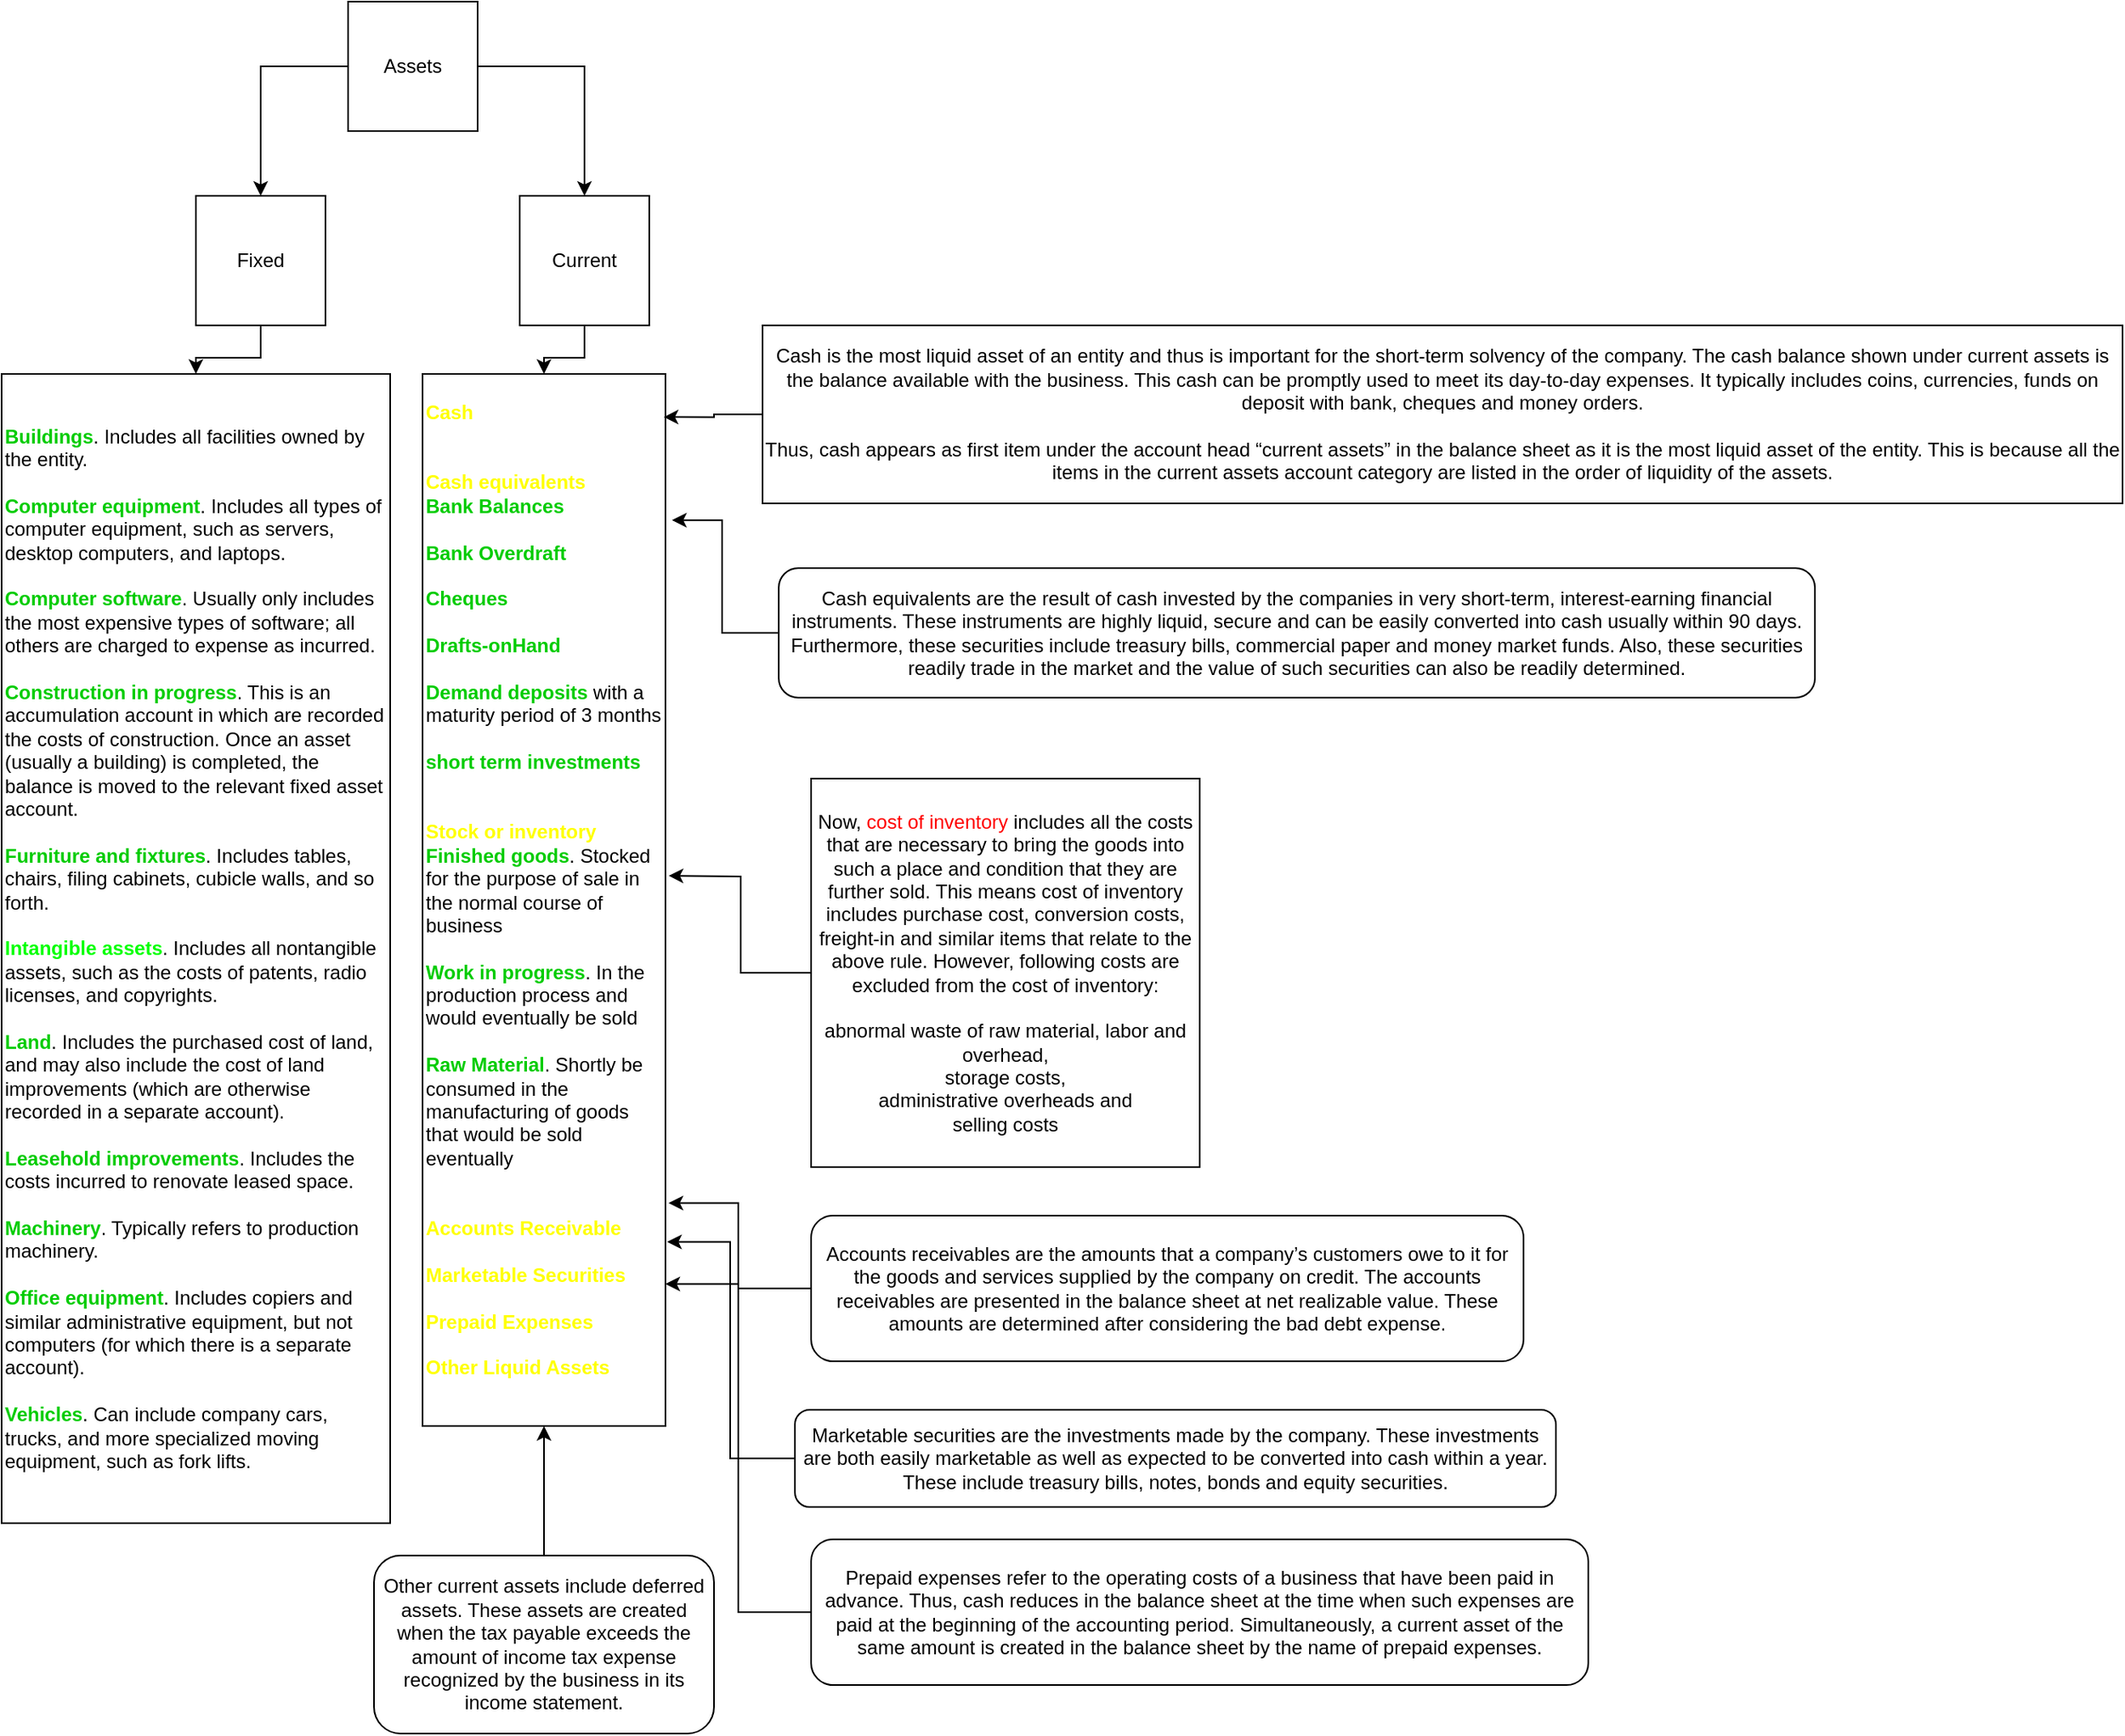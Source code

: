 <mxfile version="13.1.3" pages="5">
    <diagram id="6hGFLwfOUW9BJ-s0fimq" name="Index">
        <mxGraphModel dx="707" dy="790" grid="1" gridSize="10" guides="1" tooltips="1" connect="1" arrows="1" fold="1" page="1" pageScale="1" pageWidth="827" pageHeight="1169" math="0" shadow="0">
            <root>
                <mxCell id="0"/>
                <mxCell id="1" parent="0"/>
                <mxCell id="5" style="edgeStyle=orthogonalEdgeStyle;rounded=0;orthogonalLoop=1;jettySize=auto;html=1;entryX=0.5;entryY=0;entryDx=0;entryDy=0;" parent="1" source="2" target="3" edge="1">
                    <mxGeometry relative="1" as="geometry"/>
                </mxCell>
                <mxCell id="6" style="edgeStyle=orthogonalEdgeStyle;rounded=0;orthogonalLoop=1;jettySize=auto;html=1;entryX=0.5;entryY=0;entryDx=0;entryDy=0;" parent="1" source="2" target="4" edge="1">
                    <mxGeometry relative="1" as="geometry"/>
                </mxCell>
                <mxCell id="2" value="Assets" style="whiteSpace=wrap;html=1;aspect=fixed;" parent="1" vertex="1">
                    <mxGeometry x="374" y="40" width="80" height="80" as="geometry"/>
                </mxCell>
                <mxCell id="bZMmsCw2MI6Tk-kRLGE1-8" style="edgeStyle=orthogonalEdgeStyle;rounded=0;orthogonalLoop=1;jettySize=auto;html=1;" parent="1" source="3" target="bZMmsCw2MI6Tk-kRLGE1-6" edge="1">
                    <mxGeometry relative="1" as="geometry"/>
                </mxCell>
                <mxCell id="3" value="Fixed" style="whiteSpace=wrap;html=1;aspect=fixed;" parent="1" vertex="1">
                    <mxGeometry x="280" y="160" width="80" height="80" as="geometry"/>
                </mxCell>
                <mxCell id="bZMmsCw2MI6Tk-kRLGE1-9" style="edgeStyle=orthogonalEdgeStyle;rounded=0;orthogonalLoop=1;jettySize=auto;html=1;entryX=0.5;entryY=0;entryDx=0;entryDy=0;" parent="1" source="4" target="bZMmsCw2MI6Tk-kRLGE1-7" edge="1">
                    <mxGeometry relative="1" as="geometry"/>
                </mxCell>
                <mxCell id="4" value="Current" style="whiteSpace=wrap;html=1;aspect=fixed;" parent="1" vertex="1">
                    <mxGeometry x="480" y="160" width="80" height="80" as="geometry"/>
                </mxCell>
                <mxCell id="bZMmsCw2MI6Tk-kRLGE1-6" value="&lt;div&gt;&lt;div&gt;&lt;b&gt;&lt;font color=&quot;#00cc00&quot;&gt;Buildings&lt;/font&gt;&lt;/b&gt;. Includes all facilities owned by the entity.&lt;/div&gt;&lt;div&gt;&lt;br&gt;&lt;/div&gt;&lt;div&gt;&lt;b&gt;&lt;font color=&quot;#00cc00&quot;&gt;Computer equipment&lt;/font&gt;&lt;/b&gt;. Includes all types of computer equipment, such as servers, desktop computers, and laptops.&lt;/div&gt;&lt;div&gt;&lt;br&gt;&lt;/div&gt;&lt;div&gt;&lt;font color=&quot;#00cc00&quot;&gt;&lt;b&gt;Computer software&lt;/b&gt;&lt;/font&gt;. Usually only includes the most expensive types of software; all others are charged to expense as incurred.&lt;/div&gt;&lt;div&gt;&lt;br&gt;&lt;/div&gt;&lt;div&gt;&lt;b&gt;&lt;font color=&quot;#00cc00&quot;&gt;Construction in progress&lt;/font&gt;&lt;/b&gt;. This is an accumulation account in which are recorded the costs of construction. Once an asset (usually a building) is completed, the balance is moved to the relevant fixed asset account.&lt;/div&gt;&lt;div&gt;&lt;br&gt;&lt;/div&gt;&lt;div&gt;&lt;b&gt;&lt;font color=&quot;#00cc00&quot;&gt;Furniture and fixtures&lt;/font&gt;&lt;/b&gt;. Includes tables, chairs, filing cabinets, cubicle walls, and so forth.&lt;/div&gt;&lt;div&gt;&lt;br&gt;&lt;/div&gt;&lt;div&gt;&lt;b&gt;&lt;font color=&quot;#00ff00&quot;&gt;Intangible assets&lt;/font&gt;&lt;/b&gt;. Includes all nontangible assets, such as the costs of patents, radio licenses, and copyrights.&lt;/div&gt;&lt;div&gt;&lt;br&gt;&lt;/div&gt;&lt;div&gt;&lt;b&gt;&lt;font color=&quot;#00cc00&quot;&gt;Land&lt;/font&gt;&lt;/b&gt;. Includes the purchased cost of land, and may also include the cost of land improvements (which are otherwise recorded in a separate account).&lt;/div&gt;&lt;div&gt;&lt;br&gt;&lt;/div&gt;&lt;div&gt;&lt;font color=&quot;#00cc00&quot;&gt;&lt;b&gt;Leasehold improvements&lt;/b&gt;&lt;/font&gt;. Includes the costs incurred to renovate leased space.&lt;/div&gt;&lt;div&gt;&lt;br&gt;&lt;/div&gt;&lt;div&gt;&lt;font color=&quot;#00cc00&quot;&gt;&lt;b&gt;Machinery&lt;/b&gt;&lt;/font&gt;. Typically refers to production machinery.&lt;/div&gt;&lt;div&gt;&lt;br&gt;&lt;/div&gt;&lt;div&gt;&lt;b&gt;&lt;font color=&quot;#00cc00&quot;&gt;Office equipment&lt;/font&gt;&lt;/b&gt;. Includes copiers and similar administrative equipment, but not computers (for which there is a separate account).&lt;/div&gt;&lt;div&gt;&lt;br&gt;&lt;/div&gt;&lt;div&gt;&lt;b&gt;&lt;font color=&quot;#00cc00&quot;&gt;Vehicles&lt;/font&gt;&lt;/b&gt;. Can include company cars, trucks, and more specialized moving equipment, such as fork lifts.&lt;/div&gt;&lt;/div&gt;" style="rounded=0;whiteSpace=wrap;html=1;align=left;" parent="1" vertex="1">
                    <mxGeometry x="160" y="270" width="240" height="710" as="geometry"/>
                </mxCell>
                <mxCell id="bZMmsCw2MI6Tk-kRLGE1-7" value="&lt;font color=&quot;#ffff00&quot;&gt;&lt;b&gt;Cash&lt;br&gt;&lt;br&gt;&lt;br&gt;Cash equivalents&lt;/b&gt;&lt;/font&gt;&lt;br&gt;&lt;font color=&quot;#00cc00&quot;&gt;&lt;b&gt;Bank Balances&lt;br&gt;&lt;br&gt;Bank Overdraft&lt;br&gt;&lt;br&gt;Cheques&lt;br&gt;&lt;br&gt;Drafts-onHand&lt;br&gt;&lt;br&gt;Demand deposits&lt;/b&gt;&lt;/font&gt; with a&amp;nbsp; &lt;br&gt;maturity period of 3 months&lt;br&gt;&lt;br&gt;&lt;b&gt;&lt;font color=&quot;#00cc00&quot;&gt;short term investments&lt;/font&gt;&lt;/b&gt;&lt;br&gt;&lt;br&gt;&lt;br&gt;&lt;font color=&quot;#ffff00&quot;&gt;&lt;b&gt;Stock or inventory&lt;/b&gt;&lt;/font&gt;&lt;br&gt;&lt;b&gt;&lt;font color=&quot;#00cc00&quot;&gt;Finished goods&lt;/font&gt;&lt;/b&gt;.&amp;nbsp;Stocked for the purpose of sale in the normal course of business&lt;br&gt;&lt;br&gt;&lt;b&gt;&lt;font color=&quot;#00cc00&quot;&gt;Work in progress&lt;/font&gt;&lt;/b&gt;.&amp;nbsp;In the production process and would eventually be sold&lt;br&gt;&lt;br&gt;&lt;font color=&quot;#00cc00&quot;&gt;&lt;b&gt;Raw Material&lt;/b&gt;&lt;/font&gt;.&amp;nbsp;Shortly be consumed in the manufacturing of goods that would be sold eventually&lt;br&gt;&lt;br&gt;&lt;br&gt;&lt;font color=&quot;#ffff00&quot;&gt;&lt;b&gt;Accounts Receivable&lt;br&gt;&lt;br&gt;Marketable Securities&lt;br&gt;&lt;br&gt;Prepaid Expenses&lt;br&gt;&lt;br&gt;Other Liquid Assets&lt;/b&gt;&lt;/font&gt;&lt;br&gt;&lt;ul&gt;&lt;/ul&gt;" style="rounded=0;whiteSpace=wrap;html=1;align=left;" parent="1" vertex="1">
                    <mxGeometry x="420" y="270" width="150" height="650" as="geometry"/>
                </mxCell>
                <mxCell id="bZMmsCw2MI6Tk-kRLGE1-11" style="edgeStyle=orthogonalEdgeStyle;rounded=0;orthogonalLoop=1;jettySize=auto;html=1;" parent="1" source="bZMmsCw2MI6Tk-kRLGE1-10" edge="1">
                    <mxGeometry relative="1" as="geometry">
                        <mxPoint x="572" y="580" as="targetPoint"/>
                    </mxGeometry>
                </mxCell>
                <mxCell id="bZMmsCw2MI6Tk-kRLGE1-10" value="&lt;div&gt;Now, &lt;font color=&quot;#ff0000&quot;&gt;cost of inventory&lt;/font&gt; includes all the costs that are necessary to bring the goods into such a place and condition that they are further sold. This means cost of inventory includes purchase cost, conversion costs, freight-in and similar items that relate to the above rule. However, following costs are excluded from the cost of inventory:&lt;/div&gt;&lt;div&gt;&lt;br&gt;&lt;/div&gt;&lt;div&gt;abnormal waste of raw material, labor and overhead,&lt;/div&gt;&lt;div&gt;storage costs,&lt;/div&gt;&lt;div&gt;administrative overheads and&lt;/div&gt;&lt;div&gt;selling costs&lt;/div&gt;" style="whiteSpace=wrap;html=1;aspect=fixed;" parent="1" vertex="1">
                    <mxGeometry x="660" y="520" width="240" height="240" as="geometry"/>
                </mxCell>
                <mxCell id="bZMmsCw2MI6Tk-kRLGE1-14" style="edgeStyle=orthogonalEdgeStyle;rounded=0;orthogonalLoop=1;jettySize=auto;html=1;entryX=0.993;entryY=0.041;entryDx=0;entryDy=0;entryPerimeter=0;" parent="1" source="bZMmsCw2MI6Tk-kRLGE1-13" target="bZMmsCw2MI6Tk-kRLGE1-7" edge="1">
                    <mxGeometry relative="1" as="geometry"/>
                </mxCell>
                <mxCell id="bZMmsCw2MI6Tk-kRLGE1-13" value="&lt;div&gt;Cash is the most liquid asset of an entity and thus is important for the short-term solvency of the company. The cash balance shown under current assets is the balance available with the business. This cash can be promptly used to meet its day-to-day expenses. It typically includes coins, currencies, funds on deposit with bank, cheques and money orders.&lt;/div&gt;&lt;div&gt;&lt;br&gt;&lt;/div&gt;&lt;div&gt;Thus, cash appears as first item under the account head “current assets” in the balance sheet as it is the most liquid asset of the entity. This is because all the items in the current assets account category are listed in the order of liquidity of the assets.&lt;/div&gt;" style="rounded=0;whiteSpace=wrap;html=1;" parent="1" vertex="1">
                    <mxGeometry x="630" y="240" width="840" height="110" as="geometry"/>
                </mxCell>
                <mxCell id="bZMmsCw2MI6Tk-kRLGE1-16" style="edgeStyle=orthogonalEdgeStyle;rounded=0;orthogonalLoop=1;jettySize=auto;html=1;entryX=1.027;entryY=0.139;entryDx=0;entryDy=0;entryPerimeter=0;" parent="1" source="bZMmsCw2MI6Tk-kRLGE1-15" target="bZMmsCw2MI6Tk-kRLGE1-7" edge="1">
                    <mxGeometry relative="1" as="geometry"/>
                </mxCell>
                <mxCell id="bZMmsCw2MI6Tk-kRLGE1-15" value="Cash equivalents are the result of cash invested by the companies in very short-term, interest-earning financial instruments. These instruments are highly liquid, secure and can be easily converted into cash usually within 90 days. Furthermore, these securities include treasury bills, commercial paper and money market funds. Also, these securities readily trade in the market and the value of such securities can also be readily determined." style="rounded=1;whiteSpace=wrap;html=1;" parent="1" vertex="1">
                    <mxGeometry x="640" y="390" width="640" height="80" as="geometry"/>
                </mxCell>
                <mxCell id="bZMmsCw2MI6Tk-kRLGE1-18" style="edgeStyle=orthogonalEdgeStyle;rounded=0;orthogonalLoop=1;jettySize=auto;html=1;entryX=1.013;entryY=0.788;entryDx=0;entryDy=0;entryPerimeter=0;" parent="1" source="bZMmsCw2MI6Tk-kRLGE1-17" target="bZMmsCw2MI6Tk-kRLGE1-7" edge="1">
                    <mxGeometry relative="1" as="geometry"/>
                </mxCell>
                <mxCell id="bZMmsCw2MI6Tk-kRLGE1-17" value="Accounts receivables are the amounts that a company’s customers owe to it for the goods and services supplied by the company on credit. The accounts receivables are presented in the balance sheet at net realizable value. These amounts are determined after considering the bad debt expense." style="rounded=1;whiteSpace=wrap;html=1;" parent="1" vertex="1">
                    <mxGeometry x="660" y="790" width="440" height="90" as="geometry"/>
                </mxCell>
                <mxCell id="bZMmsCw2MI6Tk-kRLGE1-23" style="edgeStyle=orthogonalEdgeStyle;rounded=0;orthogonalLoop=1;jettySize=auto;html=1;entryX=1.007;entryY=0.825;entryDx=0;entryDy=0;entryPerimeter=0;" parent="1" source="bZMmsCw2MI6Tk-kRLGE1-20" target="bZMmsCw2MI6Tk-kRLGE1-7" edge="1">
                    <mxGeometry relative="1" as="geometry"/>
                </mxCell>
                <mxCell id="bZMmsCw2MI6Tk-kRLGE1-20" value="Marketable securities are the investments made by the company. These investments are both easily marketable as well as expected to be converted into cash within a year. These include treasury bills, notes, bonds and equity securities." style="rounded=1;whiteSpace=wrap;html=1;" parent="1" vertex="1">
                    <mxGeometry x="650" y="910" width="470" height="60" as="geometry"/>
                </mxCell>
                <mxCell id="bZMmsCw2MI6Tk-kRLGE1-24" style="edgeStyle=orthogonalEdgeStyle;rounded=0;orthogonalLoop=1;jettySize=auto;html=1;entryX=1;entryY=0.865;entryDx=0;entryDy=0;entryPerimeter=0;" parent="1" source="bZMmsCw2MI6Tk-kRLGE1-21" target="bZMmsCw2MI6Tk-kRLGE1-7" edge="1">
                    <mxGeometry relative="1" as="geometry"/>
                </mxCell>
                <mxCell id="bZMmsCw2MI6Tk-kRLGE1-21" value="Prepaid expenses refer to the operating costs of a business that have been paid in advance. Thus, cash reduces in the balance sheet at the time when such expenses are paid at the beginning of the accounting period. Simultaneously, a current asset of the same amount is created in the balance sheet by the name of prepaid expenses." style="rounded=1;whiteSpace=wrap;html=1;" parent="1" vertex="1">
                    <mxGeometry x="660" y="990" width="480" height="90" as="geometry"/>
                </mxCell>
                <mxCell id="bZMmsCw2MI6Tk-kRLGE1-25" style="edgeStyle=orthogonalEdgeStyle;rounded=0;orthogonalLoop=1;jettySize=auto;html=1;entryX=0.5;entryY=1;entryDx=0;entryDy=0;" parent="1" source="bZMmsCw2MI6Tk-kRLGE1-22" target="bZMmsCw2MI6Tk-kRLGE1-7" edge="1">
                    <mxGeometry relative="1" as="geometry"/>
                </mxCell>
                <mxCell id="bZMmsCw2MI6Tk-kRLGE1-22" value="Other current assets include deferred assets. These assets are created when the tax payable exceeds the amount of income tax expense recognized by the business in its income statement." style="rounded=1;whiteSpace=wrap;html=1;" parent="1" vertex="1">
                    <mxGeometry x="390" y="1000" width="210" height="110" as="geometry"/>
                </mxCell>
            </root>
        </mxGraphModel>
    </diagram>
    <diagram id="k4gzNj06NKUBnNSES0GV" name="Database Structure">
        <mxGraphModel dx="707" dy="790" grid="1" gridSize="10" guides="1" tooltips="1" connect="1" arrows="1" fold="1" page="1" pageScale="1" pageWidth="3300" pageHeight="4681" math="0" shadow="0">
            <root>
                <mxCell id="ZLIagWWz0gJrRWG0zaH9-0"/>
                <mxCell id="ZLIagWWz0gJrRWG0zaH9-1" parent="ZLIagWWz0gJrRWG0zaH9-0"/>
                <mxCell id="0SvQrCjive3bnL10Y1ml-0" style="edgeStyle=orthogonalEdgeStyle;rounded=0;orthogonalLoop=1;jettySize=auto;html=1;entryX=0.5;entryY=0;entryDx=0;entryDy=0;" parent="ZLIagWWz0gJrRWG0zaH9-1" source="0SvQrCjive3bnL10Y1ml-1" target="0SvQrCjive3bnL10Y1ml-2" edge="1">
                    <mxGeometry relative="1" as="geometry"/>
                </mxCell>
                <mxCell id="0SvQrCjive3bnL10Y1ml-1" value="Apps" style="whiteSpace=wrap;html=1;aspect=fixed;strokeColor=#5B60F0;" parent="ZLIagWWz0gJrRWG0zaH9-1" vertex="1">
                    <mxGeometry x="300" y="80" width="80" height="80" as="geometry"/>
                </mxCell>
                <mxCell id="0SvQrCjive3bnL10Y1ml-9" value="" style="edgeStyle=orthogonalEdgeStyle;rounded=0;orthogonalLoop=1;jettySize=auto;html=1;" parent="ZLIagWWz0gJrRWG0zaH9-1" source="0SvQrCjive3bnL10Y1ml-2" target="0SvQrCjive3bnL10Y1ml-4" edge="1">
                    <mxGeometry relative="1" as="geometry"/>
                </mxCell>
                <mxCell id="0SvQrCjive3bnL10Y1ml-2" value="CRM" style="ellipse;whiteSpace=wrap;html=1;aspect=fixed;strokeColor=#F05C26;" parent="ZLIagWWz0gJrRWG0zaH9-1" vertex="1">
                    <mxGeometry x="300" y="190" width="80" height="80" as="geometry"/>
                </mxCell>
                <mxCell id="0SvQrCjive3bnL10Y1ml-3" style="edgeStyle=orthogonalEdgeStyle;rounded=0;orthogonalLoop=1;jettySize=auto;html=1;entryX=0.5;entryY=0;entryDx=0;entryDy=0;" parent="ZLIagWWz0gJrRWG0zaH9-1" source="0SvQrCjive3bnL10Y1ml-4" target="0SvQrCjive3bnL10Y1ml-5" edge="1">
                    <mxGeometry relative="1" as="geometry"/>
                </mxCell>
                <mxCell id="0SvQrCjive3bnL10Y1ml-4" value="** Business ID **" style="whiteSpace=wrap;html=1;aspect=fixed;strokeColor=#F05C26;" parent="ZLIagWWz0gJrRWG0zaH9-1" vertex="1">
                    <mxGeometry x="285" y="310" width="110" height="110" as="geometry"/>
                </mxCell>
                <mxCell id="0SvQrCjive3bnL10Y1ml-11" value="" style="edgeStyle=orthogonalEdgeStyle;rounded=0;orthogonalLoop=1;jettySize=auto;html=1;" parent="ZLIagWWz0gJrRWG0zaH9-1" source="0SvQrCjive3bnL10Y1ml-6" edge="1">
                    <mxGeometry relative="1" as="geometry">
                        <mxPoint x="340" y="590" as="targetPoint"/>
                    </mxGeometry>
                </mxCell>
                <mxCell id="0SvQrCjive3bnL10Y1ml-5" value="Assets" style="whiteSpace=wrap;html=1;aspect=fixed;strokeColor=#F05C26;" parent="ZLIagWWz0gJrRWG0zaH9-1" vertex="1">
                    <mxGeometry x="320" y="470" width="40" height="40" as="geometry"/>
                </mxCell>
                <mxCell id="0SvQrCjive3bnL10Y1ml-13" value="" style="edgeStyle=orthogonalEdgeStyle;rounded=0;orthogonalLoop=1;jettySize=auto;html=1;" parent="ZLIagWWz0gJrRWG0zaH9-1" source="0SvQrCjive3bnL10Y1ml-7" target="0SvQrCjive3bnL10Y1ml-8" edge="1">
                    <mxGeometry relative="1" as="geometry"/>
                </mxCell>
                <mxCell id="0SvQrCjive3bnL10Y1ml-7" value="** Assets ID **" style="whiteSpace=wrap;html=1;aspect=fixed;strokeColor=#005700;fillColor=#008a00;fontColor=#ffffff;" parent="ZLIagWWz0gJrRWG0zaH9-1" vertex="1">
                    <mxGeometry x="320" y="590" width="40" height="40" as="geometry"/>
                </mxCell>
                <mxCell id="b6DJt6rnyvktnEXb7S_j-8" style="edgeStyle=orthogonalEdgeStyle;rounded=0;orthogonalLoop=1;jettySize=auto;html=1;entryX=0;entryY=0.388;entryDx=0;entryDy=0;entryPerimeter=0;" parent="ZLIagWWz0gJrRWG0zaH9-1" source="0SvQrCjive3bnL10Y1ml-8" target="b6DJt6rnyvktnEXb7S_j-1" edge="1">
                    <mxGeometry relative="1" as="geometry"/>
                </mxCell>
                <mxCell id="0SvQrCjive3bnL10Y1ml-8" value="&lt;ul&gt;&lt;li&gt;asset_name&lt;/li&gt;&lt;li&gt;asset_type&lt;/li&gt;&lt;li&gt;branch&lt;/li&gt;&lt;li&gt;created_month&lt;/li&gt;&lt;li&gt;current_asset&lt;/li&gt;&lt;li&gt;description&lt;/li&gt;&lt;li&gt;documentation&lt;/li&gt;&lt;li&gt;inventory&lt;/li&gt;&lt;li&gt;last_active&lt;/li&gt;&lt;li&gt;price&lt;/li&gt;&lt;li&gt;quantity&lt;/li&gt;&lt;li&gt;reference&lt;/li&gt;&lt;li&gt;timestamp&lt;/li&gt;&lt;li&gt;uid&lt;/li&gt;&lt;/ul&gt;" style="rounded=1;whiteSpace=wrap;html=1;strokeColor=#F05C26;align=left;" parent="ZLIagWWz0gJrRWG0zaH9-1" vertex="1">
                    <mxGeometry x="275" y="660" width="130" height="240" as="geometry"/>
                </mxCell>
                <mxCell id="0SvQrCjive3bnL10Y1ml-6" value="Assets" style="whiteSpace=wrap;html=1;aspect=fixed;strokeColor=#F05C26;" parent="ZLIagWWz0gJrRWG0zaH9-1" vertex="1">
                    <mxGeometry x="320" y="530" width="40" height="40" as="geometry"/>
                </mxCell>
                <mxCell id="0SvQrCjive3bnL10Y1ml-12" value="" style="edgeStyle=orthogonalEdgeStyle;rounded=0;orthogonalLoop=1;jettySize=auto;html=1;" parent="ZLIagWWz0gJrRWG0zaH9-1" source="0SvQrCjive3bnL10Y1ml-5" target="0SvQrCjive3bnL10Y1ml-6" edge="1">
                    <mxGeometry relative="1" as="geometry">
                        <mxPoint x="340" y="510" as="sourcePoint"/>
                        <mxPoint x="340" y="590" as="targetPoint"/>
                    </mxGeometry>
                </mxCell>
                <mxCell id="b6DJt6rnyvktnEXb7S_j-0" style="edgeStyle=orthogonalEdgeStyle;rounded=0;orthogonalLoop=1;jettySize=auto;html=1;entryX=0.5;entryY=0;entryDx=0;entryDy=0;" parent="ZLIagWWz0gJrRWG0zaH9-1" source="b6DJt6rnyvktnEXb7S_j-1" target="b6DJt6rnyvktnEXb7S_j-3" edge="1">
                    <mxGeometry relative="1" as="geometry"/>
                </mxCell>
                <mxCell id="b6DJt6rnyvktnEXb7S_j-17" style="edgeStyle=orthogonalEdgeStyle;rounded=0;orthogonalLoop=1;jettySize=auto;html=1;entryX=0;entryY=0.5;entryDx=0;entryDy=0;" parent="ZLIagWWz0gJrRWG0zaH9-1" source="b6DJt6rnyvktnEXb7S_j-1" target="b6DJt6rnyvktnEXb7S_j-10" edge="1">
                    <mxGeometry relative="1" as="geometry"/>
                </mxCell>
                <mxCell id="b6DJt6rnyvktnEXb7S_j-1" value="Apps" style="whiteSpace=wrap;html=1;aspect=fixed;strokeColor=#5B60F0;" parent="ZLIagWWz0gJrRWG0zaH9-1" vertex="1">
                    <mxGeometry x="605" y="80" width="80" height="80" as="geometry"/>
                </mxCell>
                <mxCell id="b6DJt6rnyvktnEXb7S_j-2" value="" style="edgeStyle=orthogonalEdgeStyle;rounded=0;orthogonalLoop=1;jettySize=auto;html=1;" parent="ZLIagWWz0gJrRWG0zaH9-1" source="b6DJt6rnyvktnEXb7S_j-3" target="b6DJt6rnyvktnEXb7S_j-5" edge="1">
                    <mxGeometry relative="1" as="geometry"/>
                </mxCell>
                <mxCell id="b6DJt6rnyvktnEXb7S_j-3" value="CRM" style="ellipse;whiteSpace=wrap;html=1;aspect=fixed;strokeColor=#F05C26;" parent="ZLIagWWz0gJrRWG0zaH9-1" vertex="1">
                    <mxGeometry x="605" y="190" width="80" height="80" as="geometry"/>
                </mxCell>
                <mxCell id="b6DJt6rnyvktnEXb7S_j-4" style="edgeStyle=orthogonalEdgeStyle;rounded=0;orthogonalLoop=1;jettySize=auto;html=1;entryX=0.5;entryY=0;entryDx=0;entryDy=0;" parent="ZLIagWWz0gJrRWG0zaH9-1" source="b6DJt6rnyvktnEXb7S_j-5" target="b6DJt6rnyvktnEXb7S_j-6" edge="1">
                    <mxGeometry relative="1" as="geometry"/>
                </mxCell>
                <mxCell id="b6DJt6rnyvktnEXb7S_j-5" value="** Business ID **" style="whiteSpace=wrap;html=1;aspect=fixed;strokeColor=#F05C26;" parent="ZLIagWWz0gJrRWG0zaH9-1" vertex="1">
                    <mxGeometry x="590" y="310" width="110" height="110" as="geometry"/>
                </mxCell>
                <mxCell id="b6DJt6rnyvktnEXb7S_j-19" value="" style="edgeStyle=orthogonalEdgeStyle;rounded=0;orthogonalLoop=1;jettySize=auto;html=1;" parent="ZLIagWWz0gJrRWG0zaH9-1" source="b6DJt6rnyvktnEXb7S_j-6" target="b6DJt6rnyvktnEXb7S_j-18" edge="1">
                    <mxGeometry relative="1" as="geometry"/>
                </mxCell>
                <mxCell id="b6DJt6rnyvktnEXb7S_j-6" value="stats" style="whiteSpace=wrap;html=1;aspect=fixed;strokeColor=#F05C26;" parent="ZLIagWWz0gJrRWG0zaH9-1" vertex="1">
                    <mxGeometry x="625" y="470" width="40" height="40" as="geometry"/>
                </mxCell>
                <mxCell id="b6DJt6rnyvktnEXb7S_j-21" value="" style="edgeStyle=orthogonalEdgeStyle;rounded=0;orthogonalLoop=1;jettySize=auto;html=1;" parent="ZLIagWWz0gJrRWG0zaH9-1" source="b6DJt6rnyvktnEXb7S_j-18" target="b6DJt6rnyvktnEXb7S_j-20" edge="1">
                    <mxGeometry relative="1" as="geometry"/>
                </mxCell>
                <mxCell id="b6DJt6rnyvktnEXb7S_j-23" value="" style="edgeStyle=orthogonalEdgeStyle;rounded=0;orthogonalLoop=1;jettySize=auto;html=1;" parent="ZLIagWWz0gJrRWG0zaH9-1" source="b6DJt6rnyvktnEXb7S_j-18" target="b6DJt6rnyvktnEXb7S_j-22" edge="1">
                    <mxGeometry relative="1" as="geometry"/>
                </mxCell>
                <mxCell id="b6DJt6rnyvktnEXb7S_j-18" value="total" style="whiteSpace=wrap;html=1;aspect=fixed;strokeColor=#F05C26;" parent="ZLIagWWz0gJrRWG0zaH9-1" vertex="1">
                    <mxGeometry x="625" y="530" width="40" height="40" as="geometry"/>
                </mxCell>
                <mxCell id="b6DJt6rnyvktnEXb7S_j-26" style="edgeStyle=orthogonalEdgeStyle;rounded=0;orthogonalLoop=1;jettySize=auto;html=1;" parent="ZLIagWWz0gJrRWG0zaH9-1" source="b6DJt6rnyvktnEXb7S_j-22" edge="1">
                    <mxGeometry relative="1" as="geometry">
                        <mxPoint x="660" y="720" as="targetPoint"/>
                        <Array as="points">
                            <mxPoint x="688" y="688"/>
                            <mxPoint x="660" y="688"/>
                        </Array>
                    </mxGeometry>
                </mxCell>
                <mxCell id="b6DJt6rnyvktnEXb7S_j-22" value="total" style="whiteSpace=wrap;html=1;aspect=fixed;strokeColor=#F05C26;" parent="ZLIagWWz0gJrRWG0zaH9-1" vertex="1">
                    <mxGeometry x="665" y="610" width="45" height="45" as="geometry"/>
                </mxCell>
                <mxCell id="b6DJt6rnyvktnEXb7S_j-25" style="edgeStyle=orthogonalEdgeStyle;rounded=0;orthogonalLoop=1;jettySize=auto;html=1;entryX=0.5;entryY=0;entryDx=0;entryDy=0;" parent="ZLIagWWz0gJrRWG0zaH9-1" source="b6DJt6rnyvktnEXb7S_j-20" target="b6DJt6rnyvktnEXb7S_j-24" edge="1">
                    <mxGeometry relative="1" as="geometry"/>
                </mxCell>
                <mxCell id="b6DJt6rnyvktnEXb7S_j-20" value="created date" style="whiteSpace=wrap;html=1;aspect=fixed;strokeColor=#F05C26;" parent="ZLIagWWz0gJrRWG0zaH9-1" vertex="1">
                    <mxGeometry x="585" y="610" width="45" height="45" as="geometry"/>
                </mxCell>
                <mxCell id="b6DJt6rnyvktnEXb7S_j-9" style="edgeStyle=orthogonalEdgeStyle;rounded=0;orthogonalLoop=1;jettySize=auto;html=1;entryX=0.5;entryY=0;entryDx=0;entryDy=0;" parent="ZLIagWWz0gJrRWG0zaH9-1" source="b6DJt6rnyvktnEXb7S_j-10" target="b6DJt6rnyvktnEXb7S_j-12" edge="1">
                    <mxGeometry relative="1" as="geometry"/>
                </mxCell>
                <mxCell id="b6DJt6rnyvktnEXb7S_j-10" value="Apps" style="whiteSpace=wrap;html=1;aspect=fixed;strokeColor=#5B60F0;" parent="ZLIagWWz0gJrRWG0zaH9-1" vertex="1">
                    <mxGeometry x="875" y="80" width="80" height="80" as="geometry"/>
                </mxCell>
                <mxCell id="b6DJt6rnyvktnEXb7S_j-11" value="" style="edgeStyle=orthogonalEdgeStyle;rounded=0;orthogonalLoop=1;jettySize=auto;html=1;" parent="ZLIagWWz0gJrRWG0zaH9-1" source="b6DJt6rnyvktnEXb7S_j-12" target="b6DJt6rnyvktnEXb7S_j-14" edge="1">
                    <mxGeometry relative="1" as="geometry"/>
                </mxCell>
                <mxCell id="b6DJt6rnyvktnEXb7S_j-12" value="CRM" style="ellipse;whiteSpace=wrap;html=1;aspect=fixed;strokeColor=#F05C26;" parent="ZLIagWWz0gJrRWG0zaH9-1" vertex="1">
                    <mxGeometry x="875" y="190" width="80" height="80" as="geometry"/>
                </mxCell>
                <mxCell id="b6DJt6rnyvktnEXb7S_j-13" style="edgeStyle=orthogonalEdgeStyle;rounded=0;orthogonalLoop=1;jettySize=auto;html=1;entryX=0.5;entryY=0;entryDx=0;entryDy=0;" parent="ZLIagWWz0gJrRWG0zaH9-1" source="b6DJt6rnyvktnEXb7S_j-14" target="b6DJt6rnyvktnEXb7S_j-15" edge="1">
                    <mxGeometry relative="1" as="geometry"/>
                </mxCell>
                <mxCell id="b6DJt6rnyvktnEXb7S_j-14" value="** Business ID **" style="whiteSpace=wrap;html=1;aspect=fixed;strokeColor=#F05C26;" parent="ZLIagWWz0gJrRWG0zaH9-1" vertex="1">
                    <mxGeometry x="860" y="310" width="110" height="110" as="geometry"/>
                </mxCell>
                <mxCell id="b6DJt6rnyvktnEXb7S_j-28" value="" style="edgeStyle=orthogonalEdgeStyle;rounded=0;orthogonalLoop=1;jettySize=auto;html=1;" parent="ZLIagWWz0gJrRWG0zaH9-1" source="b6DJt6rnyvktnEXb7S_j-15" target="b6DJt6rnyvktnEXb7S_j-27" edge="1">
                    <mxGeometry relative="1" as="geometry"/>
                </mxCell>
                <mxCell id="b6DJt6rnyvktnEXb7S_j-15" value="Activity Timeline" style="whiteSpace=wrap;html=1;aspect=fixed;strokeColor=#F05C26;" parent="ZLIagWWz0gJrRWG0zaH9-1" vertex="1">
                    <mxGeometry x="892.5" y="465" width="45" height="45" as="geometry"/>
                </mxCell>
                <mxCell id="b6DJt6rnyvktnEXb7S_j-30" value="" style="edgeStyle=orthogonalEdgeStyle;rounded=0;orthogonalLoop=1;jettySize=auto;html=1;" parent="ZLIagWWz0gJrRWG0zaH9-1" source="b6DJt6rnyvktnEXb7S_j-27" target="b6DJt6rnyvktnEXb7S_j-29" edge="1">
                    <mxGeometry relative="1" as="geometry"/>
                </mxCell>
                <mxCell id="b6DJt6rnyvktnEXb7S_j-32" style="edgeStyle=orthogonalEdgeStyle;rounded=0;orthogonalLoop=1;jettySize=auto;html=1;entryX=0.5;entryY=0;entryDx=0;entryDy=0;" parent="ZLIagWWz0gJrRWG0zaH9-1" source="b6DJt6rnyvktnEXb7S_j-27" target="b6DJt6rnyvktnEXb7S_j-31" edge="1">
                    <mxGeometry relative="1" as="geometry"/>
                </mxCell>
                <mxCell id="b6DJt6rnyvktnEXb7S_j-27" value="Activity Timeline" style="whiteSpace=wrap;html=1;aspect=fixed;strokeColor=#F05C26;" parent="ZLIagWWz0gJrRWG0zaH9-1" vertex="1">
                    <mxGeometry x="892.5" y="530" width="45" height="45" as="geometry"/>
                </mxCell>
                <mxCell id="b6DJt6rnyvktnEXb7S_j-34" style="edgeStyle=orthogonalEdgeStyle;rounded=0;orthogonalLoop=1;jettySize=auto;html=1;entryX=0.5;entryY=0;entryDx=0;entryDy=0;" parent="ZLIagWWz0gJrRWG0zaH9-1" source="b6DJt6rnyvktnEXb7S_j-29" target="b6DJt6rnyvktnEXb7S_j-33" edge="1">
                    <mxGeometry relative="1" as="geometry"/>
                </mxCell>
                <mxCell id="b6DJt6rnyvktnEXb7S_j-29" value="user ID" style="whiteSpace=wrap;html=1;aspect=fixed;strokeColor=#F05C26;" parent="ZLIagWWz0gJrRWG0zaH9-1" vertex="1">
                    <mxGeometry x="847.5" y="615" width="45" height="45" as="geometry"/>
                </mxCell>
                <mxCell id="b6DJt6rnyvktnEXb7S_j-24" value="&lt;ul&gt;&lt;li&gt;assets_value&lt;/li&gt;&lt;li&gt;assets_data&lt;/li&gt;&lt;li&gt;assets_last_active&lt;/li&gt;&lt;li&gt;current_assets_value&lt;/li&gt;&lt;li&gt;current_assets_data&lt;/li&gt;&lt;li&gt;current_assets_last_active&lt;/li&gt;&lt;li&gt;fixed_assets_value&lt;/li&gt;&lt;li&gt;fixed_assets_data&lt;/li&gt;&lt;li&gt;fixed_assets_last_active&lt;/li&gt;&lt;li&gt;{asset_type_value}&lt;/li&gt;&lt;li&gt;{asset_type_data}&lt;/li&gt;&lt;li&gt;{asset_type_last_active}&lt;/li&gt;&lt;/ul&gt;" style="rounded=1;whiteSpace=wrap;html=1;strokeColor=#F05C26;align=left;" parent="ZLIagWWz0gJrRWG0zaH9-1" vertex="1">
                    <mxGeometry x="570" y="720" width="200" height="250" as="geometry"/>
                </mxCell>
                <mxCell id="b6DJt6rnyvktnEXb7S_j-35" style="edgeStyle=orthogonalEdgeStyle;rounded=0;orthogonalLoop=1;jettySize=auto;html=1;entryX=0.5;entryY=0;entryDx=0;entryDy=0;" parent="ZLIagWWz0gJrRWG0zaH9-1" source="b6DJt6rnyvktnEXb7S_j-31" target="b6DJt6rnyvktnEXb7S_j-33" edge="1">
                    <mxGeometry relative="1" as="geometry"/>
                </mxCell>
                <mxCell id="b6DJt6rnyvktnEXb7S_j-31" value="company" style="whiteSpace=wrap;html=1;aspect=fixed;strokeColor=#F05C26;" parent="ZLIagWWz0gJrRWG0zaH9-1" vertex="1">
                    <mxGeometry x="937.5" y="615" width="45" height="45" as="geometry"/>
                </mxCell>
                <mxCell id="b6DJt6rnyvktnEXb7S_j-33" value="&lt;ul&gt;&lt;li&gt;assetID&lt;/li&gt;&lt;li&gt;asset_type&lt;/li&gt;&lt;li&gt;created_date&lt;/li&gt;&lt;li&gt;reference&lt;/li&gt;&lt;li&gt;activity type&lt;/li&gt;&lt;li&gt;book entries&lt;/li&gt;&lt;/ul&gt;" style="rounded=1;whiteSpace=wrap;html=1;strokeColor=#F05C26;align=left;" parent="ZLIagWWz0gJrRWG0zaH9-1" vertex="1">
                    <mxGeometry x="857.5" y="710" width="125" height="120" as="geometry"/>
                </mxCell>
            </root>
        </mxGraphModel>
    </diagram>
    <diagram id="_1yc6M-A12aUXOLZ_90K" name="Functions">
        <mxGraphModel dx="707" dy="790" grid="1" gridSize="10" guides="1" tooltips="1" connect="1" arrows="1" fold="1" page="1" pageScale="1" pageWidth="3300" pageHeight="4681" math="0" shadow="0">
            <root>
                <mxCell id="M4IMHjmusEXuxh6YqbXx-0"/>
                <mxCell id="M4IMHjmusEXuxh6YqbXx-1" parent="M4IMHjmusEXuxh6YqbXx-0"/>
                <mxCell id="OARu9WSy1Fvda7pu0Fav-2" value="" style="edgeStyle=orthogonalEdgeStyle;rounded=0;orthogonalLoop=1;jettySize=auto;html=1;" parent="M4IMHjmusEXuxh6YqbXx-1" source="OARu9WSy1Fvda7pu0Fav-0" target="OARu9WSy1Fvda7pu0Fav-1" edge="1">
                    <mxGeometry relative="1" as="geometry"/>
                </mxCell>
                <mxCell id="OARu9WSy1Fvda7pu0Fav-0" value="&lt;div style=&quot;color: rgb(212 , 212 , 212) ; background-color: rgb(30 , 30 , 30) ; font-family: &amp;#34;droid sans mono&amp;#34; , monospace , monospace , &amp;#34;droid sans fallback&amp;#34; ; font-size: 14px ; line-height: 19px&quot;&gt;&lt;span style=&quot;color: #9cdcfe&quot;&gt;AssetsUpdate&lt;/span&gt;&lt;/div&gt;&lt;div style=&quot;color: rgb(212 , 212 , 212) ; background-color: rgb(30 , 30 , 30) ; font-family: &amp;#34;droid sans mono&amp;#34; , monospace , monospace , &amp;#34;droid sans fallback&amp;#34; ; font-size: 14px ; line-height: 19px&quot;&gt;&lt;div style=&quot;font-family: &amp;#34;droid sans mono&amp;#34; , monospace , monospace , &amp;#34;droid sans fallback&amp;#34; ; line-height: 19px&quot;&gt;&lt;span style=&quot;color: #ce9178&quot;&gt;apps/crm/{businessID}/assets/assets/{assetID}&lt;/span&gt;&lt;/div&gt;&lt;/div&gt;" style="shape=process;whiteSpace=wrap;html=1;backgroundOutline=1;" parent="M4IMHjmusEXuxh6YqbXx-1" vertex="1">
                    <mxGeometry x="230" y="70" width="490" height="60" as="geometry"/>
                </mxCell>
                <mxCell id="OARu9WSy1Fvda7pu0Fav-5" style="edgeStyle=orthogonalEdgeStyle;rounded=0;orthogonalLoop=1;jettySize=auto;html=1;" parent="M4IMHjmusEXuxh6YqbXx-1" source="OARu9WSy1Fvda7pu0Fav-1" target="OARu9WSy1Fvda7pu0Fav-3" edge="1">
                    <mxGeometry relative="1" as="geometry"/>
                </mxCell>
                <mxCell id="OARu9WSy1Fvda7pu0Fav-6" style="edgeStyle=orthogonalEdgeStyle;rounded=0;orthogonalLoop=1;jettySize=auto;html=1;entryX=0.5;entryY=0;entryDx=0;entryDy=0;" parent="M4IMHjmusEXuxh6YqbXx-1" source="OARu9WSy1Fvda7pu0Fav-1" target="OARu9WSy1Fvda7pu0Fav-4" edge="1">
                    <mxGeometry relative="1" as="geometry"/>
                </mxCell>
                <mxCell id="OARu9WSy1Fvda7pu0Fav-1" value="&lt;div style=&quot;color: rgb(212 , 212 , 212) ; background-color: rgb(30 , 30 , 30) ; font-family: &amp;#34;droid sans mono&amp;#34; , monospace , monospace , &amp;#34;droid sans fallback&amp;#34; ; font-size: 14px ; line-height: 19px&quot;&gt;&lt;span style=&quot;color: #9cdcfe&quot;&gt;AssetsUpdate&lt;/span&gt;&lt;/div&gt;&lt;div style=&quot;color: rgb(212 , 212 , 212) ; background-color: rgb(30 , 30 , 30) ; font-family: &amp;#34;droid sans mono&amp;#34; , monospace , monospace , &amp;#34;droid sans fallback&amp;#34; ; font-size: 14px ; line-height: 19px&quot;&gt;&lt;div style=&quot;font-family: &amp;#34;droid sans mono&amp;#34; , monospace , monospace , &amp;#34;droid sans fallback&amp;#34; ; line-height: 19px&quot;&gt;&lt;span style=&quot;color: #ce9178&quot;&gt;apps/crm/{businessID}/stats/total/book&lt;/span&gt;&lt;/div&gt;&lt;/div&gt;" style="shape=process;whiteSpace=wrap;html=1;backgroundOutline=1;" parent="M4IMHjmusEXuxh6YqbXx-1" vertex="1">
                    <mxGeometry x="230" y="210" width="490" height="60" as="geometry"/>
                </mxCell>
                <mxCell id="OARu9WSy1Fvda7pu0Fav-3" value="doc exist" style="rounded=0;whiteSpace=wrap;html=1;" parent="M4IMHjmusEXuxh6YqbXx-1" vertex="1">
                    <mxGeometry x="230" y="320" width="120" height="60" as="geometry"/>
                </mxCell>
                <mxCell id="S0295E1cDuHSQ-eF17qB-1" style="edgeStyle=orthogonalEdgeStyle;rounded=0;orthogonalLoop=1;jettySize=auto;html=1;entryX=0.5;entryY=0;entryDx=0;entryDy=0;" parent="M4IMHjmusEXuxh6YqbXx-1" source="OARu9WSy1Fvda7pu0Fav-4" target="OARu9WSy1Fvda7pu0Fav-8" edge="1">
                    <mxGeometry relative="1" as="geometry"/>
                </mxCell>
                <mxCell id="OARu9WSy1Fvda7pu0Fav-4" value="doc doesn't exist" style="rounded=0;whiteSpace=wrap;html=1;" parent="M4IMHjmusEXuxh6YqbXx-1" vertex="1">
                    <mxGeometry x="600" y="320" width="120" height="60" as="geometry"/>
                </mxCell>
                <mxCell id="S0295E1cDuHSQ-eF17qB-3" style="edgeStyle=orthogonalEdgeStyle;rounded=0;orthogonalLoop=1;jettySize=auto;html=1;entryX=0.5;entryY=0;entryDx=0;entryDy=0;" parent="M4IMHjmusEXuxh6YqbXx-1" source="OARu9WSy1Fvda7pu0Fav-8" target="S0295E1cDuHSQ-eF17qB-2" edge="1">
                    <mxGeometry relative="1" as="geometry"/>
                </mxCell>
                <mxCell id="pYuZtsfAnVX9mvJOmRnT-2" style="edgeStyle=orthogonalEdgeStyle;rounded=0;orthogonalLoop=1;jettySize=auto;html=1;" parent="M4IMHjmusEXuxh6YqbXx-1" source="OARu9WSy1Fvda7pu0Fav-8" target="pYuZtsfAnVX9mvJOmRnT-1" edge="1">
                    <mxGeometry relative="1" as="geometry"/>
                </mxCell>
                <mxCell id="OARu9WSy1Fvda7pu0Fav-8" value="let AssetAllocation = {}&lt;br&gt;let cash = false&lt;br&gt;let credit = false" style="rounded=0;whiteSpace=wrap;html=1;" parent="M4IMHjmusEXuxh6YqbXx-1" vertex="1">
                    <mxGeometry x="560" y="400" width="200" height="70" as="geometry"/>
                </mxCell>
                <mxCell id="pYuZtsfAnVX9mvJOmRnT-9" style="edgeStyle=orthogonalEdgeStyle;rounded=0;orthogonalLoop=1;jettySize=auto;html=1;entryX=0;entryY=0.5;entryDx=0;entryDy=0;" parent="M4IMHjmusEXuxh6YqbXx-1" source="S0295E1cDuHSQ-eF17qB-2" target="Fc-2gEE98_jmoO1Mdcfr-0" edge="1">
                    <mxGeometry relative="1" as="geometry">
                        <Array as="points">
                            <mxPoint x="380" y="605"/>
                            <mxPoint x="380" y="390"/>
                            <mxPoint x="790" y="390"/>
                            <mxPoint x="790" y="350"/>
                        </Array>
                    </mxGeometry>
                </mxCell>
                <mxCell id="S0295E1cDuHSQ-eF17qB-2" value="Cash&lt;br&gt;&lt;br&gt;asset_value = 0&lt;br&gt;asset_data = [total_value, -total_value]" style="rounded=0;whiteSpace=wrap;html=1;" parent="M4IMHjmusEXuxh6YqbXx-1" vertex="1">
                    <mxGeometry x="410" y="520" width="230" height="170" as="geometry"/>
                </mxCell>
                <mxCell id="Fc-2gEE98_jmoO1Mdcfr-3" style="edgeStyle=orthogonalEdgeStyle;rounded=0;orthogonalLoop=1;jettySize=auto;html=1;entryX=0.5;entryY=0;entryDx=0;entryDy=0;" parent="M4IMHjmusEXuxh6YqbXx-1" source="pYuZtsfAnVX9mvJOmRnT-0" target="Fc-2gEE98_jmoO1Mdcfr-0" edge="1">
                    <mxGeometry relative="1" as="geometry"/>
                </mxCell>
                <mxCell id="Fc-2gEE98_jmoO1Mdcfr-4" style="edgeStyle=orthogonalEdgeStyle;rounded=0;orthogonalLoop=1;jettySize=auto;html=1;" parent="M4IMHjmusEXuxh6YqbXx-1" source="pYuZtsfAnVX9mvJOmRnT-0" target="Fc-2gEE98_jmoO1Mdcfr-1" edge="1">
                    <mxGeometry relative="1" as="geometry"/>
                </mxCell>
                <mxCell id="pYuZtsfAnVX9mvJOmRnT-0" value="&lt;div style=&quot;color: rgb(212 , 212 , 212) ; background-color: rgb(30 , 30 , 30) ; font-family: &amp;#34;droid sans mono&amp;#34; , monospace , monospace , &amp;#34;droid sans fallback&amp;#34; ; font-size: 14px ; line-height: 19px&quot;&gt;&lt;span style=&quot;color: #9cdcfe&quot;&gt;AssetsUpdate&lt;/span&gt;&lt;/div&gt;&lt;div style=&quot;color: rgb(212 , 212 , 212) ; background-color: rgb(30 , 30 , 30) ; font-family: &amp;#34;droid sans mono&amp;#34; , monospace , monospace , &amp;#34;droid sans fallback&amp;#34; ; font-size: 14px ; line-height: 19px&quot;&gt;&lt;div style=&quot;font-family: &amp;#34;droid sans mono&amp;#34; , monospace , monospace , &amp;#34;droid sans fallback&amp;#34; ; line-height: 19px&quot;&gt;&lt;span style=&quot;color: #ce9178&quot;&gt;apps/crm/{businessID}/stats/total/assets&lt;/span&gt;&lt;/div&gt;&lt;/div&gt;" style="shape=process;whiteSpace=wrap;html=1;backgroundOutline=1;" parent="M4IMHjmusEXuxh6YqbXx-1" vertex="1">
                    <mxGeometry x="790" y="210" width="490" height="60" as="geometry"/>
                </mxCell>
                <mxCell id="Fc-2gEE98_jmoO1Mdcfr-24" style="edgeStyle=orthogonalEdgeStyle;rounded=0;orthogonalLoop=1;jettySize=auto;html=1;entryX=0;entryY=0.5;entryDx=0;entryDy=0;" parent="M4IMHjmusEXuxh6YqbXx-1" source="pYuZtsfAnVX9mvJOmRnT-1" target="Fc-2gEE98_jmoO1Mdcfr-22" edge="1">
                    <mxGeometry relative="1" as="geometry">
                        <Array as="points">
                            <mxPoint x="1170" y="590"/>
                            <mxPoint x="1170" y="350"/>
                        </Array>
                    </mxGeometry>
                </mxCell>
                <mxCell id="pYuZtsfAnVX9mvJOmRnT-1" value="Credit&lt;br&gt;asset_value = total_value - deposit&lt;br&gt;asset_data = [current_asset_value]" style="rounded=0;whiteSpace=wrap;html=1;" parent="M4IMHjmusEXuxh6YqbXx-1" vertex="1">
                    <mxGeometry x="660" y="520" width="260" height="170" as="geometry"/>
                </mxCell>
                <mxCell id="pYuZtsfAnVX9mvJOmRnT-8" style="edgeStyle=orthogonalEdgeStyle;rounded=0;orthogonalLoop=1;jettySize=auto;html=1;" parent="M4IMHjmusEXuxh6YqbXx-1" source="pYuZtsfAnVX9mvJOmRnT-3" target="pYuZtsfAnVX9mvJOmRnT-7" edge="1">
                    <mxGeometry relative="1" as="geometry"/>
                </mxCell>
                <mxCell id="pYuZtsfAnVX9mvJOmRnT-3" value="&lt;div style=&quot;color: rgb(212 , 212 , 212) ; background-color: rgb(30 , 30 , 30) ; font-family: &amp;#34;droid sans mono&amp;#34; , monospace , monospace , &amp;#34;droid sans fallback&amp;#34; ; font-size: 14px ; line-height: 19px&quot;&gt;&lt;span style=&quot;color: #9cdcfe&quot;&gt;LiabilitiesUpdate&lt;/span&gt;&lt;/div&gt;&lt;div style=&quot;color: rgb(212 , 212 , 212) ; background-color: rgb(30 , 30 , 30) ; font-family: &amp;#34;droid sans mono&amp;#34; , monospace , monospace , &amp;#34;droid sans fallback&amp;#34; ; font-size: 14px ; line-height: 19px&quot;&gt;&lt;div style=&quot;font-family: &amp;#34;droid sans mono&amp;#34; , monospace , monospace , &amp;#34;droid sans fallback&amp;#34; ; line-height: 19px&quot;&gt;&lt;span style=&quot;color: #ce9178&quot;&gt;apps/crm/{businessID}/liabilities/liabilities/{assetID}&lt;/span&gt;&lt;/div&gt;&lt;/div&gt;" style="shape=process;whiteSpace=wrap;html=1;backgroundOutline=1;" parent="M4IMHjmusEXuxh6YqbXx-1" vertex="1">
                    <mxGeometry x="1590" y="80" width="590" height="60" as="geometry"/>
                </mxCell>
                <mxCell id="pYuZtsfAnVX9mvJOmRnT-6" style="edgeStyle=orthogonalEdgeStyle;rounded=0;orthogonalLoop=1;jettySize=auto;html=1;entryX=0;entryY=1;entryDx=0;entryDy=0;" parent="M4IMHjmusEXuxh6YqbXx-1" source="pYuZtsfAnVX9mvJOmRnT-5" target="pYuZtsfAnVX9mvJOmRnT-3" edge="1">
                    <mxGeometry relative="1" as="geometry"/>
                </mxCell>
                <mxCell id="pYuZtsfAnVX9mvJOmRnT-5" value="liability_type: 'Fixed'&lt;br&gt;total_liability: loan amount&lt;br&gt;loan_term: loan_term&lt;br&gt;interest: interest&lt;br&gt;interest_type: interest_type&lt;br&gt;linked_asset: assetID&lt;br&gt;fixed_liability: 'Long Term Loans'&lt;br&gt;created_date: created_date&lt;br&gt;created_month: created_month" style="rounded=0;whiteSpace=wrap;html=1;" parent="M4IMHjmusEXuxh6YqbXx-1" vertex="1">
                    <mxGeometry x="690" y="660" width="190" height="150" as="geometry"/>
                </mxCell>
                <mxCell id="Fc-2gEE98_jmoO1Mdcfr-49" style="edgeStyle=orthogonalEdgeStyle;rounded=0;orthogonalLoop=1;jettySize=auto;html=1;entryX=0.5;entryY=0;entryDx=0;entryDy=0;" parent="M4IMHjmusEXuxh6YqbXx-1" source="pYuZtsfAnVX9mvJOmRnT-7" target="Fc-2gEE98_jmoO1Mdcfr-47" edge="1">
                    <mxGeometry relative="1" as="geometry"/>
                </mxCell>
                <mxCell id="Fc-2gEE98_jmoO1Mdcfr-50" style="edgeStyle=orthogonalEdgeStyle;rounded=0;orthogonalLoop=1;jettySize=auto;html=1;" parent="M4IMHjmusEXuxh6YqbXx-1" source="pYuZtsfAnVX9mvJOmRnT-7" target="Fc-2gEE98_jmoO1Mdcfr-48" edge="1">
                    <mxGeometry relative="1" as="geometry"/>
                </mxCell>
                <mxCell id="pYuZtsfAnVX9mvJOmRnT-7" value="&lt;div style=&quot;color: rgb(212 , 212 , 212) ; background-color: rgb(30 , 30 , 30) ; font-family: &amp;#34;droid sans mono&amp;#34; , monospace , monospace , &amp;#34;droid sans fallback&amp;#34; ; font-size: 14px ; line-height: 19px&quot;&gt;&lt;span style=&quot;color: #9cdcfe&quot;&gt;LiabilitiesUpdate&lt;/span&gt;&lt;/div&gt;&lt;div style=&quot;color: rgb(212 , 212 , 212) ; background-color: rgb(30 , 30 , 30) ; font-family: &amp;#34;droid sans mono&amp;#34; , monospace , monospace , &amp;#34;droid sans fallback&amp;#34; ; font-size: 14px ; line-height: 19px&quot;&gt;&lt;div style=&quot;font-family: &amp;#34;droid sans mono&amp;#34; , monospace , monospace , &amp;#34;droid sans fallback&amp;#34; ; line-height: 19px&quot;&gt;&lt;span style=&quot;color: #ce9178&quot;&gt;apps/crm/{businessID}/stats/total/book&lt;/span&gt;&lt;/div&gt;&lt;/div&gt;" style="shape=process;whiteSpace=wrap;html=1;backgroundOutline=1;" parent="M4IMHjmusEXuxh6YqbXx-1" vertex="1">
                    <mxGeometry x="1640" y="210" width="490" height="60" as="geometry"/>
                </mxCell>
                <mxCell id="Fc-2gEE98_jmoO1Mdcfr-2" style="edgeStyle=orthogonalEdgeStyle;rounded=0;orthogonalLoop=1;jettySize=auto;html=1;entryX=0;entryY=0.5;entryDx=0;entryDy=0;" parent="M4IMHjmusEXuxh6YqbXx-1" source="Fc-2gEE98_jmoO1Mdcfr-0" target="Fc-2gEE98_jmoO1Mdcfr-1" edge="1">
                    <mxGeometry relative="1" as="geometry"/>
                </mxCell>
                <mxCell id="Fc-2gEE98_jmoO1Mdcfr-9" style="edgeStyle=orthogonalEdgeStyle;rounded=0;orthogonalLoop=1;jettySize=auto;html=1;" parent="M4IMHjmusEXuxh6YqbXx-1" source="Fc-2gEE98_jmoO1Mdcfr-0" edge="1">
                    <mxGeometry relative="1" as="geometry">
                        <mxPoint x="870" y="410" as="targetPoint"/>
                    </mxGeometry>
                </mxCell>
                <mxCell id="Fc-2gEE98_jmoO1Mdcfr-0" value="Fixed" style="rounded=0;whiteSpace=wrap;html=1;" parent="M4IMHjmusEXuxh6YqbXx-1" vertex="1">
                    <mxGeometry x="830" y="320" width="80" height="60" as="geometry"/>
                </mxCell>
                <mxCell id="Fc-2gEE98_jmoO1Mdcfr-8" style="edgeStyle=orthogonalEdgeStyle;rounded=0;orthogonalLoop=1;jettySize=auto;html=1;entryX=0.385;entryY=0.017;entryDx=0;entryDy=0;entryPerimeter=0;" parent="M4IMHjmusEXuxh6YqbXx-1" source="Fc-2gEE98_jmoO1Mdcfr-1" target="Fc-2gEE98_jmoO1Mdcfr-6" edge="1">
                    <mxGeometry relative="1" as="geometry">
                        <Array as="points">
                            <mxPoint x="1000" y="401"/>
                            <mxPoint x="1010" y="401"/>
                        </Array>
                    </mxGeometry>
                </mxCell>
                <mxCell id="Fc-2gEE98_jmoO1Mdcfr-1" value="Current" style="rounded=0;whiteSpace=wrap;html=1;" parent="M4IMHjmusEXuxh6YqbXx-1" vertex="1">
                    <mxGeometry x="960" y="320" width="80" height="60" as="geometry"/>
                </mxCell>
                <mxCell id="Fc-2gEE98_jmoO1Mdcfr-10" style="edgeStyle=orthogonalEdgeStyle;rounded=0;orthogonalLoop=1;jettySize=auto;html=1;entryX=0;entryY=0.5;entryDx=0;entryDy=0;" parent="M4IMHjmusEXuxh6YqbXx-1" source="Fc-2gEE98_jmoO1Mdcfr-5" target="Fc-2gEE98_jmoO1Mdcfr-7" edge="1">
                    <mxGeometry relative="1" as="geometry">
                        <Array as="points">
                            <mxPoint x="880" y="490"/>
                            <mxPoint x="950" y="490"/>
                            <mxPoint x="950" y="530"/>
                        </Array>
                    </mxGeometry>
                </mxCell>
                <mxCell id="Fc-2gEE98_jmoO1Mdcfr-5" value="fixed_asset_value = total_value&lt;br&gt;fixed_asset_data = [total_value]" style="rounded=0;whiteSpace=wrap;html=1;" parent="M4IMHjmusEXuxh6YqbXx-1" vertex="1">
                    <mxGeometry x="780" y="410" width="160" height="60" as="geometry"/>
                </mxCell>
                <mxCell id="Fc-2gEE98_jmoO1Mdcfr-11" style="edgeStyle=orthogonalEdgeStyle;rounded=0;orthogonalLoop=1;jettySize=auto;html=1;entryX=0.5;entryY=0;entryDx=0;entryDy=0;" parent="M4IMHjmusEXuxh6YqbXx-1" source="Fc-2gEE98_jmoO1Mdcfr-6" target="Fc-2gEE98_jmoO1Mdcfr-7" edge="1">
                    <mxGeometry relative="1" as="geometry"/>
                </mxCell>
                <mxCell id="Fc-2gEE98_jmoO1Mdcfr-6" value="current_asset_value = total_value&lt;br&gt;current_asset_data = [total_value]" style="rounded=0;whiteSpace=wrap;html=1;" parent="M4IMHjmusEXuxh6YqbXx-1" vertex="1">
                    <mxGeometry x="960" y="410" width="160" height="60" as="geometry"/>
                </mxCell>
                <mxCell id="Fc-2gEE98_jmoO1Mdcfr-14" style="edgeStyle=orthogonalEdgeStyle;rounded=0;orthogonalLoop=1;jettySize=auto;html=1;entryX=0.5;entryY=0;entryDx=0;entryDy=0;" parent="M4IMHjmusEXuxh6YqbXx-1" source="Fc-2gEE98_jmoO1Mdcfr-7" target="Fc-2gEE98_jmoO1Mdcfr-12" edge="1">
                    <mxGeometry relative="1" as="geometry"/>
                </mxCell>
                <mxCell id="Fc-2gEE98_jmoO1Mdcfr-15" style="edgeStyle=orthogonalEdgeStyle;rounded=0;orthogonalLoop=1;jettySize=auto;html=1;entryX=0.5;entryY=0;entryDx=0;entryDy=0;" parent="M4IMHjmusEXuxh6YqbXx-1" source="Fc-2gEE98_jmoO1Mdcfr-7" target="Fc-2gEE98_jmoO1Mdcfr-13" edge="1">
                    <mxGeometry relative="1" as="geometry"/>
                </mxCell>
                <mxCell id="Fc-2gEE98_jmoO1Mdcfr-7" value="current_asset_value = -total_value&lt;br&gt;current_asset_data = [-total_value]" style="rounded=0;whiteSpace=wrap;html=1;" parent="M4IMHjmusEXuxh6YqbXx-1" vertex="1">
                    <mxGeometry x="980" y="500" width="170" height="60" as="geometry"/>
                </mxCell>
                <mxCell id="Fc-2gEE98_jmoO1Mdcfr-12" value="asset type = total_value" style="rounded=0;whiteSpace=wrap;html=1;fillColor=#008a00;strokeColor=#005700;fontColor=#ffffff;" parent="M4IMHjmusEXuxh6YqbXx-1" vertex="1">
                    <mxGeometry x="940" y="600" width="120" height="60" as="geometry"/>
                </mxCell>
                <mxCell id="Fc-2gEE98_jmoO1Mdcfr-13" value="cash = - total_value" style="rounded=0;whiteSpace=wrap;html=1;fillColor=#a20025;strokeColor=#6F0000;fontColor=#ffffff;" parent="M4IMHjmusEXuxh6YqbXx-1" vertex="1">
                    <mxGeometry x="1090" y="600" width="120" height="60" as="geometry"/>
                </mxCell>
                <mxCell id="Fc-2gEE98_jmoO1Mdcfr-16" value="1" style="ellipse;whiteSpace=wrap;html=1;aspect=fixed;" parent="M4IMHjmusEXuxh6YqbXx-1" vertex="1">
                    <mxGeometry x="620" y="520" width="20" height="20" as="geometry"/>
                </mxCell>
                <mxCell id="Fc-2gEE98_jmoO1Mdcfr-17" value="1" style="ellipse;whiteSpace=wrap;html=1;aspect=fixed;" parent="M4IMHjmusEXuxh6YqbXx-1" vertex="1">
                    <mxGeometry x="1040" y="600" width="20" height="20" as="geometry"/>
                </mxCell>
                <mxCell id="Fc-2gEE98_jmoO1Mdcfr-18" value="1" style="ellipse;whiteSpace=wrap;html=1;aspect=fixed;" parent="M4IMHjmusEXuxh6YqbXx-1" vertex="1">
                    <mxGeometry x="1190" y="600" width="20" height="20" as="geometry"/>
                </mxCell>
                <mxCell id="Fc-2gEE98_jmoO1Mdcfr-19" value="1" style="ellipse;whiteSpace=wrap;html=1;aspect=fixed;" parent="M4IMHjmusEXuxh6YqbXx-1" vertex="1">
                    <mxGeometry x="1100" y="410" width="20" height="20" as="geometry"/>
                </mxCell>
                <mxCell id="Fc-2gEE98_jmoO1Mdcfr-20" value="1" style="ellipse;whiteSpace=wrap;html=1;aspect=fixed;" parent="M4IMHjmusEXuxh6YqbXx-1" vertex="1">
                    <mxGeometry x="920" y="410" width="20" height="20" as="geometry"/>
                </mxCell>
                <mxCell id="Fc-2gEE98_jmoO1Mdcfr-21" value="1" style="ellipse;whiteSpace=wrap;html=1;aspect=fixed;" parent="M4IMHjmusEXuxh6YqbXx-1" vertex="1">
                    <mxGeometry x="1130" y="500" width="20" height="20" as="geometry"/>
                </mxCell>
                <mxCell id="Fc-2gEE98_jmoO1Mdcfr-35" style="edgeStyle=orthogonalEdgeStyle;rounded=0;orthogonalLoop=1;jettySize=auto;html=1;entryX=0.606;entryY=0.017;entryDx=0;entryDy=0;entryPerimeter=0;" parent="M4IMHjmusEXuxh6YqbXx-1" source="Fc-2gEE98_jmoO1Mdcfr-22" target="Fc-2gEE98_jmoO1Mdcfr-27" edge="1">
                    <mxGeometry relative="1" as="geometry"/>
                </mxCell>
                <mxCell id="Fc-2gEE98_jmoO1Mdcfr-22" value="Fixed" style="rounded=0;whiteSpace=wrap;html=1;" parent="M4IMHjmusEXuxh6YqbXx-1" vertex="1">
                    <mxGeometry x="1240" y="320" width="80" height="60" as="geometry"/>
                </mxCell>
                <mxCell id="Fc-2gEE98_jmoO1Mdcfr-25" style="edgeStyle=orthogonalEdgeStyle;rounded=0;orthogonalLoop=1;jettySize=auto;html=1;entryX=1;entryY=0.5;entryDx=0;entryDy=0;" parent="M4IMHjmusEXuxh6YqbXx-1" source="Fc-2gEE98_jmoO1Mdcfr-23" target="Fc-2gEE98_jmoO1Mdcfr-22" edge="1">
                    <mxGeometry relative="1" as="geometry"/>
                </mxCell>
                <mxCell id="Fc-2gEE98_jmoO1Mdcfr-36" style="edgeStyle=orthogonalEdgeStyle;rounded=0;orthogonalLoop=1;jettySize=auto;html=1;entryX=0.369;entryY=-0.033;entryDx=0;entryDy=0;entryPerimeter=0;" parent="M4IMHjmusEXuxh6YqbXx-1" source="Fc-2gEE98_jmoO1Mdcfr-23" target="Fc-2gEE98_jmoO1Mdcfr-28" edge="1">
                    <mxGeometry relative="1" as="geometry"/>
                </mxCell>
                <mxCell id="Fc-2gEE98_jmoO1Mdcfr-23" value="Current" style="rounded=0;whiteSpace=wrap;html=1;" parent="M4IMHjmusEXuxh6YqbXx-1" vertex="1">
                    <mxGeometry x="1370" y="320" width="80" height="60" as="geometry"/>
                </mxCell>
                <mxCell id="Fc-2gEE98_jmoO1Mdcfr-26" value="2" style="ellipse;whiteSpace=wrap;html=1;aspect=fixed;" parent="M4IMHjmusEXuxh6YqbXx-1" vertex="1">
                    <mxGeometry x="900" y="520" width="20" height="20" as="geometry"/>
                </mxCell>
                <mxCell id="Fc-2gEE98_jmoO1Mdcfr-37" style="edgeStyle=orthogonalEdgeStyle;rounded=0;orthogonalLoop=1;jettySize=auto;html=1;" parent="M4IMHjmusEXuxh6YqbXx-1" source="Fc-2gEE98_jmoO1Mdcfr-27" target="Fc-2gEE98_jmoO1Mdcfr-29" edge="1">
                    <mxGeometry relative="1" as="geometry"/>
                </mxCell>
                <mxCell id="Fc-2gEE98_jmoO1Mdcfr-27" value="fixed_asset_value = total_value&lt;br&gt;fixed_asset_data = [total_value]" style="rounded=0;whiteSpace=wrap;html=1;" parent="M4IMHjmusEXuxh6YqbXx-1" vertex="1">
                    <mxGeometry x="1180" y="410" width="160" height="60" as="geometry"/>
                </mxCell>
                <mxCell id="Fc-2gEE98_jmoO1Mdcfr-38" style="edgeStyle=orthogonalEdgeStyle;rounded=0;orthogonalLoop=1;jettySize=auto;html=1;entryX=0.5;entryY=0;entryDx=0;entryDy=0;" parent="M4IMHjmusEXuxh6YqbXx-1" source="Fc-2gEE98_jmoO1Mdcfr-28" target="Fc-2gEE98_jmoO1Mdcfr-29" edge="1">
                    <mxGeometry relative="1" as="geometry"/>
                </mxCell>
                <mxCell id="Fc-2gEE98_jmoO1Mdcfr-28" value="current_asset_value = total_value&lt;br&gt;current_asset_data = [total_value]" style="rounded=0;whiteSpace=wrap;html=1;" parent="M4IMHjmusEXuxh6YqbXx-1" vertex="1">
                    <mxGeometry x="1360" y="410" width="160" height="60" as="geometry"/>
                </mxCell>
                <mxCell id="Fc-2gEE98_jmoO1Mdcfr-41" style="edgeStyle=orthogonalEdgeStyle;rounded=0;orthogonalLoop=1;jettySize=auto;html=1;entryX=0.5;entryY=0;entryDx=0;entryDy=0;" parent="M4IMHjmusEXuxh6YqbXx-1" source="Fc-2gEE98_jmoO1Mdcfr-29" target="Fc-2gEE98_jmoO1Mdcfr-39" edge="1">
                    <mxGeometry relative="1" as="geometry"/>
                </mxCell>
                <mxCell id="Fc-2gEE98_jmoO1Mdcfr-42" style="edgeStyle=orthogonalEdgeStyle;rounded=0;orthogonalLoop=1;jettySize=auto;html=1;entryX=0.5;entryY=0;entryDx=0;entryDy=0;" parent="M4IMHjmusEXuxh6YqbXx-1" source="Fc-2gEE98_jmoO1Mdcfr-29" target="Fc-2gEE98_jmoO1Mdcfr-40" edge="1">
                    <mxGeometry relative="1" as="geometry"/>
                </mxCell>
                <mxCell id="Fc-2gEE98_jmoO1Mdcfr-29" value="current_asset_value = -deposit&lt;br&gt;current_asset_data = [-deposit]" style="rounded=0;whiteSpace=wrap;html=1;" parent="M4IMHjmusEXuxh6YqbXx-1" vertex="1">
                    <mxGeometry x="1330" y="510" width="200" height="60" as="geometry"/>
                </mxCell>
                <mxCell id="Fc-2gEE98_jmoO1Mdcfr-30" value="2" style="ellipse;whiteSpace=wrap;html=1;aspect=fixed;" parent="M4IMHjmusEXuxh6YqbXx-1" vertex="1">
                    <mxGeometry x="1320" y="410" width="20" height="20" as="geometry"/>
                </mxCell>
                <mxCell id="Fc-2gEE98_jmoO1Mdcfr-31" value="2" style="ellipse;whiteSpace=wrap;html=1;aspect=fixed;" parent="M4IMHjmusEXuxh6YqbXx-1" vertex="1">
                    <mxGeometry x="1500" y="410" width="20" height="20" as="geometry"/>
                </mxCell>
                <mxCell id="Fc-2gEE98_jmoO1Mdcfr-32" value="2" style="ellipse;whiteSpace=wrap;html=1;aspect=fixed;" parent="M4IMHjmusEXuxh6YqbXx-1" vertex="1">
                    <mxGeometry x="1510" y="510" width="20" height="20" as="geometry"/>
                </mxCell>
                <mxCell id="Fc-2gEE98_jmoO1Mdcfr-39" value="asset type = total_value" style="rounded=0;whiteSpace=wrap;html=1;fillColor=#008a00;strokeColor=#005700;fontColor=#ffffff;" parent="M4IMHjmusEXuxh6YqbXx-1" vertex="1">
                    <mxGeometry x="1295" y="600" width="120" height="60" as="geometry"/>
                </mxCell>
                <mxCell id="Fc-2gEE98_jmoO1Mdcfr-40" value="cash = - deposit" style="rounded=0;whiteSpace=wrap;html=1;fillColor=#a20025;strokeColor=#6F0000;fontColor=#ffffff;" parent="M4IMHjmusEXuxh6YqbXx-1" vertex="1">
                    <mxGeometry x="1445" y="600" width="120" height="60" as="geometry"/>
                </mxCell>
                <mxCell id="Fc-2gEE98_jmoO1Mdcfr-43" value="2" style="ellipse;whiteSpace=wrap;html=1;aspect=fixed;" parent="M4IMHjmusEXuxh6YqbXx-1" vertex="1">
                    <mxGeometry x="1545" y="600" width="20" height="20" as="geometry"/>
                </mxCell>
                <mxCell id="Fc-2gEE98_jmoO1Mdcfr-44" value="2" style="ellipse;whiteSpace=wrap;html=1;aspect=fixed;" parent="M4IMHjmusEXuxh6YqbXx-1" vertex="1">
                    <mxGeometry x="1395" y="600" width="20" height="20" as="geometry"/>
                </mxCell>
                <mxCell id="Fc-2gEE98_jmoO1Mdcfr-47" value="doc exist" style="rounded=0;whiteSpace=wrap;html=1;" parent="M4IMHjmusEXuxh6YqbXx-1" vertex="1">
                    <mxGeometry x="1710" y="330" width="120" height="60" as="geometry"/>
                </mxCell>
                <mxCell id="Fc-2gEE98_jmoO1Mdcfr-53" style="edgeStyle=orthogonalEdgeStyle;rounded=0;orthogonalLoop=1;jettySize=auto;html=1;entryX=0.5;entryY=0;entryDx=0;entryDy=0;" parent="M4IMHjmusEXuxh6YqbXx-1" source="Fc-2gEE98_jmoO1Mdcfr-48" target="Fc-2gEE98_jmoO1Mdcfr-51" edge="1">
                    <mxGeometry relative="1" as="geometry"/>
                </mxCell>
                <mxCell id="Fc-2gEE98_jmoO1Mdcfr-48" value="doc doesn't exist" style="rounded=0;whiteSpace=wrap;html=1;" parent="M4IMHjmusEXuxh6YqbXx-1" vertex="1">
                    <mxGeometry x="2080" y="330" width="120" height="60" as="geometry"/>
                </mxCell>
                <mxCell id="Fc-2gEE98_jmoO1Mdcfr-54" style="edgeStyle=orthogonalEdgeStyle;rounded=0;orthogonalLoop=1;jettySize=auto;html=1;entryX=0.5;entryY=0;entryDx=0;entryDy=0;" parent="M4IMHjmusEXuxh6YqbXx-1" source="Fc-2gEE98_jmoO1Mdcfr-51" target="Fc-2gEE98_jmoO1Mdcfr-52" edge="1">
                    <mxGeometry relative="1" as="geometry"/>
                </mxCell>
                <mxCell id="Fc-2gEE98_jmoO1Mdcfr-51" value="liability_value = 0&lt;br&gt;liability_data = [total_liability]" style="rounded=0;whiteSpace=wrap;html=1;" parent="M4IMHjmusEXuxh6YqbXx-1" vertex="1">
                    <mxGeometry x="1880" y="447.5" width="185" height="125" as="geometry"/>
                </mxCell>
                <mxCell id="Fc-2gEE98_jmoO1Mdcfr-60" style="edgeStyle=orthogonalEdgeStyle;rounded=0;orthogonalLoop=1;jettySize=auto;html=1;entryX=0.5;entryY=0;entryDx=0;entryDy=0;" parent="M4IMHjmusEXuxh6YqbXx-1" source="Fc-2gEE98_jmoO1Mdcfr-52" target="Fc-2gEE98_jmoO1Mdcfr-56" edge="1">
                    <mxGeometry relative="1" as="geometry"/>
                </mxCell>
                <mxCell id="Fc-2gEE98_jmoO1Mdcfr-61" style="edgeStyle=orthogonalEdgeStyle;rounded=0;orthogonalLoop=1;jettySize=auto;html=1;entryX=0.5;entryY=0;entryDx=0;entryDy=0;" parent="M4IMHjmusEXuxh6YqbXx-1" source="Fc-2gEE98_jmoO1Mdcfr-52" target="Fc-2gEE98_jmoO1Mdcfr-55" edge="1">
                    <mxGeometry relative="1" as="geometry"/>
                </mxCell>
                <mxCell id="Fc-2gEE98_jmoO1Mdcfr-62" style="edgeStyle=orthogonalEdgeStyle;rounded=0;orthogonalLoop=1;jettySize=auto;html=1;" parent="M4IMHjmusEXuxh6YqbXx-1" source="Fc-2gEE98_jmoO1Mdcfr-52" target="Fc-2gEE98_jmoO1Mdcfr-57" edge="1">
                    <mxGeometry relative="1" as="geometry"/>
                </mxCell>
                <mxCell id="Fc-2gEE98_jmoO1Mdcfr-52" value="&lt;div style=&quot;color: rgb(212 , 212 , 212) ; background-color: rgb(30 , 30 , 30) ; font-family: &amp;#34;droid sans mono&amp;#34; , monospace , monospace , &amp;#34;droid sans fallback&amp;#34; ; font-size: 14px ; line-height: 19px&quot;&gt;&lt;span style=&quot;color: #9cdcfe&quot;&gt;LiabilityUpdate&lt;/span&gt;&lt;/div&gt;&lt;div style=&quot;color: rgb(212 , 212 , 212) ; background-color: rgb(30 , 30 , 30) ; font-family: &amp;#34;droid sans mono&amp;#34; , monospace , monospace , &amp;#34;droid sans fallback&amp;#34; ; font-size: 14px ; line-height: 19px&quot;&gt;&lt;div style=&quot;font-family: &amp;#34;droid sans mono&amp;#34; , monospace , monospace , &amp;#34;droid sans fallback&amp;#34; ; line-height: 19px&quot;&gt;&lt;span style=&quot;color: #ce9178&quot;&gt;apps/crm/{businessID}/stats/total/liability&lt;/span&gt;&lt;/div&gt;&lt;/div&gt;" style="shape=process;whiteSpace=wrap;html=1;backgroundOutline=1;" parent="M4IMHjmusEXuxh6YqbXx-1" vertex="1">
                    <mxGeometry x="1727.5" y="610" width="490" height="60" as="geometry"/>
                </mxCell>
                <mxCell id="Fc-2gEE98_jmoO1Mdcfr-64" style="edgeStyle=orthogonalEdgeStyle;rounded=0;orthogonalLoop=1;jettySize=auto;html=1;entryX=0.428;entryY=0;entryDx=0;entryDy=0;entryPerimeter=0;" parent="M4IMHjmusEXuxh6YqbXx-1" source="Fc-2gEE98_jmoO1Mdcfr-55" target="Fc-2gEE98_jmoO1Mdcfr-59" edge="1">
                    <mxGeometry relative="1" as="geometry"/>
                </mxCell>
                <mxCell id="Fc-2gEE98_jmoO1Mdcfr-55" value="Fixed" style="rounded=0;whiteSpace=wrap;html=1;" parent="M4IMHjmusEXuxh6YqbXx-1" vertex="1">
                    <mxGeometry x="1802.5" y="700" width="80" height="60" as="geometry"/>
                </mxCell>
                <mxCell id="Fc-2gEE98_jmoO1Mdcfr-56" value="Current" style="rounded=0;whiteSpace=wrap;html=1;" parent="M4IMHjmusEXuxh6YqbXx-1" vertex="1">
                    <mxGeometry x="1932.5" y="700" width="80" height="60" as="geometry"/>
                </mxCell>
                <mxCell id="Fc-2gEE98_jmoO1Mdcfr-57" value="Contigent" style="rounded=0;whiteSpace=wrap;html=1;" parent="M4IMHjmusEXuxh6YqbXx-1" vertex="1">
                    <mxGeometry x="2062.5" y="700" width="80" height="60" as="geometry"/>
                </mxCell>
                <mxCell id="Fc-2gEE98_jmoO1Mdcfr-58" value="2" style="ellipse;whiteSpace=wrap;html=1;aspect=fixed;" parent="M4IMHjmusEXuxh6YqbXx-1" vertex="1">
                    <mxGeometry x="860" y="660" width="20" height="20" as="geometry"/>
                </mxCell>
                <mxCell id="Fc-2gEE98_jmoO1Mdcfr-66" value="" style="edgeStyle=orthogonalEdgeStyle;rounded=0;orthogonalLoop=1;jettySize=auto;html=1;" parent="M4IMHjmusEXuxh6YqbXx-1" source="Fc-2gEE98_jmoO1Mdcfr-59" target="Fc-2gEE98_jmoO1Mdcfr-65" edge="1">
                    <mxGeometry relative="1" as="geometry"/>
                </mxCell>
                <mxCell id="Fc-2gEE98_jmoO1Mdcfr-59" value="fixed_liability_value = total_liability&lt;br&gt;fixed_liability_data = [total_liability]" style="rounded=0;whiteSpace=wrap;html=1;" parent="M4IMHjmusEXuxh6YqbXx-1" vertex="1">
                    <mxGeometry x="1772.5" y="790" width="160" height="60" as="geometry"/>
                </mxCell>
                <mxCell id="Fc-2gEE98_jmoO1Mdcfr-65" value="liability_type = total liability" style="rounded=0;whiteSpace=wrap;html=1;fillColor=#a20025;strokeColor=#6F0000;fontColor=#ffffff;" parent="M4IMHjmusEXuxh6YqbXx-1" vertex="1">
                    <mxGeometry x="1772.5" y="870" width="160" height="60" as="geometry"/>
                </mxCell>
                <mxCell id="Fc-2gEE98_jmoO1Mdcfr-63" value="2" style="ellipse;whiteSpace=wrap;html=1;aspect=fixed;" parent="M4IMHjmusEXuxh6YqbXx-1" vertex="1">
                    <mxGeometry x="1912.5" y="790" width="20" height="20" as="geometry"/>
                </mxCell>
                <mxCell id="Fc-2gEE98_jmoO1Mdcfr-67" value="2" style="ellipse;whiteSpace=wrap;html=1;aspect=fixed;" parent="M4IMHjmusEXuxh6YqbXx-1" vertex="1">
                    <mxGeometry x="1912.5" y="870" width="20" height="20" as="geometry"/>
                </mxCell>
            </root>
        </mxGraphModel>
    </diagram>
    <diagram id="kWH0ikPrZBJ0sPh8avsi" name="Questions">
        &#xa;        
        <mxGraphModel dx="675" dy="790" grid="1" gridSize="10" guides="1" tooltips="1" connect="1" arrows="1" fold="1" page="1" pageScale="1" pageWidth="3300" pageHeight="4681" math="0" shadow="0">
            &#xa;            
            <root>
                &#xa;                
                <mxCell id="IPYmmoNChUyLdm5GVZw2-0"/>
                &#xa;                
                <mxCell id="IPYmmoNChUyLdm5GVZw2-1" parent="IPYmmoNChUyLdm5GVZw2-0"/>
                &#xa;                
                <mxCell id="waOp5gOY9GueCPtudxNK-5" style="edgeStyle=orthogonalEdgeStyle;rounded=0;orthogonalLoop=1;jettySize=auto;html=1;" parent="IPYmmoNChUyLdm5GVZw2-1" source="waOp5gOY9GueCPtudxNK-0" target="waOp5gOY9GueCPtudxNK-1" edge="1">
                    &#xa;                    
                    <mxGeometry relative="1" as="geometry"/>
                    &#xa;                
                </mxCell>
                &#xa;                
                <mxCell id="waOp5gOY9GueCPtudxNK-6" style="edgeStyle=orthogonalEdgeStyle;rounded=0;orthogonalLoop=1;jettySize=auto;html=1;" parent="IPYmmoNChUyLdm5GVZw2-1" source="waOp5gOY9GueCPtudxNK-0" target="waOp5gOY9GueCPtudxNK-2" edge="1">
                    &#xa;                    
                    <mxGeometry relative="1" as="geometry"/>
                    &#xa;                
                </mxCell>
                &#xa;                
                <mxCell id="waOp5gOY9GueCPtudxNK-0" value="Asset" style="whiteSpace=wrap;html=1;aspect=fixed;" parent="IPYmmoNChUyLdm5GVZw2-1" vertex="1">
                    &#xa;                    
                    <mxGeometry x="460" y="50" width="80" height="80" as="geometry"/>
                    &#xa;                
                </mxCell>
                &#xa;                
                <mxCell id="XJrA5cl6L4-JZxvm1Wz_-20" style="edgeStyle=orthogonalEdgeStyle;rounded=0;orthogonalLoop=1;jettySize=auto;html=1;entryX=0.5;entryY=0;entryDx=0;entryDy=0;" parent="IPYmmoNChUyLdm5GVZw2-1" source="waOp5gOY9GueCPtudxNK-1" target="XJrA5cl6L4-JZxvm1Wz_-0" edge="1">
                    &#xa;                    
                    <mxGeometry relative="1" as="geometry">
                        &#xa;                        
                        <mxPoint x="70" y="270" as="targetPoint"/>
                        &#xa;                    
                    </mxGeometry>
                    &#xa;                
                </mxCell>
                &#xa;                
                <mxCell id="XJrA5cl6L4-JZxvm1Wz_-21" style="edgeStyle=orthogonalEdgeStyle;rounded=0;orthogonalLoop=1;jettySize=auto;html=1;" parent="IPYmmoNChUyLdm5GVZw2-1" source="waOp5gOY9GueCPtudxNK-1" target="XJrA5cl6L4-JZxvm1Wz_-1" edge="1">
                    &#xa;                    
                    <mxGeometry relative="1" as="geometry"/>
                    &#xa;                
                </mxCell>
                &#xa;                
                <mxCell id="XJrA5cl6L4-JZxvm1Wz_-22" style="edgeStyle=orthogonalEdgeStyle;rounded=0;orthogonalLoop=1;jettySize=auto;html=1;entryX=0.5;entryY=0;entryDx=0;entryDy=0;" parent="IPYmmoNChUyLdm5GVZw2-1" source="waOp5gOY9GueCPtudxNK-1" target="XJrA5cl6L4-JZxvm1Wz_-6" edge="1">
                    &#xa;                    
                    <mxGeometry relative="1" as="geometry"/>
                    &#xa;                
                </mxCell>
                &#xa;                
                <mxCell id="XJrA5cl6L4-JZxvm1Wz_-23" style="edgeStyle=orthogonalEdgeStyle;rounded=0;orthogonalLoop=1;jettySize=auto;html=1;entryX=0.5;entryY=0;entryDx=0;entryDy=0;" parent="IPYmmoNChUyLdm5GVZw2-1" source="waOp5gOY9GueCPtudxNK-1" target="XJrA5cl6L4-JZxvm1Wz_-3" edge="1">
                    &#xa;                    
                    <mxGeometry relative="1" as="geometry">
                        &#xa;                        
                        <mxPoint x="300" y="270" as="targetPoint"/>
                        &#xa;                    
                    </mxGeometry>
                    &#xa;                
                </mxCell>
                &#xa;                
                <mxCell id="XJrA5cl6L4-JZxvm1Wz_-26" style="edgeStyle=orthogonalEdgeStyle;rounded=0;orthogonalLoop=1;jettySize=auto;html=1;entryX=0.5;entryY=0;entryDx=0;entryDy=0;" parent="IPYmmoNChUyLdm5GVZw2-1" source="waOp5gOY9GueCPtudxNK-1" target="XJrA5cl6L4-JZxvm1Wz_-4" edge="1">
                    &#xa;                    
                    <mxGeometry relative="1" as="geometry"/>
                    &#xa;                
                </mxCell>
                &#xa;                
                <mxCell id="XJrA5cl6L4-JZxvm1Wz_-27" style="edgeStyle=orthogonalEdgeStyle;rounded=0;orthogonalLoop=1;jettySize=auto;html=1;entryX=0.5;entryY=0;entryDx=0;entryDy=0;" parent="IPYmmoNChUyLdm5GVZw2-1" source="waOp5gOY9GueCPtudxNK-1" target="XJrA5cl6L4-JZxvm1Wz_-2" edge="1">
                    &#xa;                    
                    <mxGeometry relative="1" as="geometry"/>
                    &#xa;                
                </mxCell>
                &#xa;                
                <mxCell id="XJrA5cl6L4-JZxvm1Wz_-28" style="edgeStyle=orthogonalEdgeStyle;rounded=0;orthogonalLoop=1;jettySize=auto;html=1;entryX=0.5;entryY=0;entryDx=0;entryDy=0;" parent="IPYmmoNChUyLdm5GVZw2-1" source="waOp5gOY9GueCPtudxNK-1" target="XJrA5cl6L4-JZxvm1Wz_-5" edge="1">
                    &#xa;                    
                    <mxGeometry relative="1" as="geometry">
                        &#xa;                        
                        <mxPoint x="510" y="270" as="targetPoint"/>
                        &#xa;                    
                    </mxGeometry>
                    &#xa;                
                </mxCell>
                &#xa;                
                <mxCell id="waOp5gOY9GueCPtudxNK-1" value="Current" style="ellipse;whiteSpace=wrap;html=1;aspect=fixed;" parent="IPYmmoNChUyLdm5GVZw2-1" vertex="1">
                    &#xa;                    
                    <mxGeometry x="340" y="180" width="80" height="80" as="geometry"/>
                    &#xa;                
                </mxCell>
                &#xa;                
                <mxCell id="XJrA5cl6L4-JZxvm1Wz_-54" style="edgeStyle=orthogonalEdgeStyle;rounded=0;orthogonalLoop=1;jettySize=auto;html=1;entryX=0.5;entryY=0;entryDx=0;entryDy=0;" parent="IPYmmoNChUyLdm5GVZw2-1" source="waOp5gOY9GueCPtudxNK-2" target="XJrA5cl6L4-JZxvm1Wz_-48" edge="1">
                    &#xa;                    
                    <mxGeometry relative="1" as="geometry"/>
                    &#xa;                
                </mxCell>
                &#xa;                
                <mxCell id="XJrA5cl6L4-JZxvm1Wz_-55" style="edgeStyle=orthogonalEdgeStyle;rounded=0;orthogonalLoop=1;jettySize=auto;html=1;" parent="IPYmmoNChUyLdm5GVZw2-1" source="waOp5gOY9GueCPtudxNK-2" target="XJrA5cl6L4-JZxvm1Wz_-40" edge="1">
                    &#xa;                    
                    <mxGeometry relative="1" as="geometry"/>
                    &#xa;                
                </mxCell>
                &#xa;                
                <mxCell id="uoXhtfPmWp4suCaWeP9a-19" style="edgeStyle=orthogonalEdgeStyle;rounded=0;orthogonalLoop=1;jettySize=auto;html=1;entryX=0.5;entryY=0;entryDx=0;entryDy=0;" parent="IPYmmoNChUyLdm5GVZw2-1" source="waOp5gOY9GueCPtudxNK-2" target="XJrA5cl6L4-JZxvm1Wz_-47" edge="1">
                    &#xa;                    
                    <mxGeometry relative="1" as="geometry"/>
                    &#xa;                
                </mxCell>
                &#xa;                
                <mxCell id="uoXhtfPmWp4suCaWeP9a-20" style="edgeStyle=orthogonalEdgeStyle;rounded=0;orthogonalLoop=1;jettySize=auto;html=1;entryX=0.5;entryY=0;entryDx=0;entryDy=0;" parent="IPYmmoNChUyLdm5GVZw2-1" source="waOp5gOY9GueCPtudxNK-2" target="XJrA5cl6L4-JZxvm1Wz_-46" edge="1">
                    &#xa;                    
                    <mxGeometry relative="1" as="geometry"/>
                    &#xa;                
                </mxCell>
                &#xa;                
                <mxCell id="uoXhtfPmWp4suCaWeP9a-21" style="edgeStyle=orthogonalEdgeStyle;rounded=0;orthogonalLoop=1;jettySize=auto;html=1;" parent="IPYmmoNChUyLdm5GVZw2-1" source="waOp5gOY9GueCPtudxNK-2" target="XJrA5cl6L4-JZxvm1Wz_-45" edge="1">
                    &#xa;                    
                    <mxGeometry relative="1" as="geometry"/>
                    &#xa;                
                </mxCell>
                &#xa;                
                <mxCell id="uoXhtfPmWp4suCaWeP9a-22" style="edgeStyle=orthogonalEdgeStyle;rounded=0;orthogonalLoop=1;jettySize=auto;html=1;entryX=0.5;entryY=0;entryDx=0;entryDy=0;" parent="IPYmmoNChUyLdm5GVZw2-1" source="waOp5gOY9GueCPtudxNK-2" target="XJrA5cl6L4-JZxvm1Wz_-43" edge="1">
                    &#xa;                    
                    <mxGeometry relative="1" as="geometry"/>
                    &#xa;                
                </mxCell>
                &#xa;                
                <mxCell id="uoXhtfPmWp4suCaWeP9a-23" style="edgeStyle=orthogonalEdgeStyle;rounded=0;orthogonalLoop=1;jettySize=auto;html=1;" parent="IPYmmoNChUyLdm5GVZw2-1" source="waOp5gOY9GueCPtudxNK-2" target="XJrA5cl6L4-JZxvm1Wz_-44" edge="1">
                    &#xa;                    
                    <mxGeometry relative="1" as="geometry"/>
                    &#xa;                
                </mxCell>
                &#xa;                
                <mxCell id="uoXhtfPmWp4suCaWeP9a-24" style="edgeStyle=orthogonalEdgeStyle;rounded=0;orthogonalLoop=1;jettySize=auto;html=1;" parent="IPYmmoNChUyLdm5GVZw2-1" source="waOp5gOY9GueCPtudxNK-2" target="XJrA5cl6L4-JZxvm1Wz_-41" edge="1">
                    &#xa;                    
                    <mxGeometry relative="1" as="geometry"/>
                    &#xa;                
                </mxCell>
                &#xa;                
                <mxCell id="uoXhtfPmWp4suCaWeP9a-25" style="edgeStyle=orthogonalEdgeStyle;rounded=0;orthogonalLoop=1;jettySize=auto;html=1;" parent="IPYmmoNChUyLdm5GVZw2-1" source="waOp5gOY9GueCPtudxNK-2" target="XJrA5cl6L4-JZxvm1Wz_-42" edge="1">
                    &#xa;                    
                    <mxGeometry relative="1" as="geometry"/>
                    &#xa;                
                </mxCell>
                &#xa;                
                <mxCell id="uoXhtfPmWp4suCaWeP9a-26" style="edgeStyle=orthogonalEdgeStyle;rounded=0;orthogonalLoop=1;jettySize=auto;html=1;entryX=0.5;entryY=0;entryDx=0;entryDy=0;" parent="IPYmmoNChUyLdm5GVZw2-1" source="waOp5gOY9GueCPtudxNK-2" target="XJrA5cl6L4-JZxvm1Wz_-52" edge="1">
                    &#xa;                    
                    <mxGeometry relative="1" as="geometry"/>
                    &#xa;                
                </mxCell>
                &#xa;                
                <mxCell id="waOp5gOY9GueCPtudxNK-2" value="Fixed" style="ellipse;whiteSpace=wrap;html=1;aspect=fixed;" parent="IPYmmoNChUyLdm5GVZw2-1" vertex="1">
                    &#xa;                    
                    <mxGeometry x="610" y="180" width="80" height="80" as="geometry"/>
                    &#xa;                
                </mxCell>
                &#xa;                
                <mxCell id="XJrA5cl6L4-JZxvm1Wz_-73" value="" style="edgeStyle=orthogonalEdgeStyle;rounded=0;orthogonalLoop=1;jettySize=auto;html=1;" parent="IPYmmoNChUyLdm5GVZw2-1" source="uoXhtfPmWp4suCaWeP9a-17" target="waOp5gOY9GueCPtudxNK-4" edge="1">
                    &#xa;                    
                    <mxGeometry relative="1" as="geometry"/>
                    &#xa;                
                </mxCell>
                &#xa;                
                <mxCell id="waOp5gOY9GueCPtudxNK-3" value="Value" style="whiteSpace=wrap;html=1;aspect=fixed;" parent="IPYmmoNChUyLdm5GVZw2-1" vertex="1">
                    &#xa;                    
                    <mxGeometry x="470" y="610" width="80" height="80" as="geometry"/>
                    &#xa;                
                </mxCell>
                &#xa;                
                <mxCell id="uoXhtfPmWp4suCaWeP9a-2" style="edgeStyle=orthogonalEdgeStyle;rounded=0;orthogonalLoop=1;jettySize=auto;html=1;entryX=0.5;entryY=0;entryDx=0;entryDy=0;" parent="IPYmmoNChUyLdm5GVZw2-1" target="uoXhtfPmWp4suCaWeP9a-0" edge="1">
                    &#xa;                    
                    <mxGeometry relative="1" as="geometry">
                        &#xa;                        
                        <mxPoint x="460" y="890" as="sourcePoint"/>
                        &#xa;                    
                    </mxGeometry>
                    &#xa;                
                </mxCell>
                &#xa;                
                <mxCell id="uoXhtfPmWp4suCaWeP9a-3" style="edgeStyle=orthogonalEdgeStyle;rounded=0;orthogonalLoop=1;jettySize=auto;html=1;entryX=0.5;entryY=0;entryDx=0;entryDy=0;" parent="IPYmmoNChUyLdm5GVZw2-1" target="uoXhtfPmWp4suCaWeP9a-1" edge="1">
                    &#xa;                    
                    <mxGeometry relative="1" as="geometry">
                        &#xa;                        
                        <mxPoint x="540" y="890" as="sourcePoint"/>
                        &#xa;                    
                    </mxGeometry>
                    &#xa;                
                </mxCell>
                &#xa;                
                <mxCell id="waOp5gOY9GueCPtudxNK-4" value="Transaction Type" style="ellipse;whiteSpace=wrap;html=1;aspect=fixed;" parent="IPYmmoNChUyLdm5GVZw2-1" vertex="1">
                    &#xa;                    
                    <mxGeometry x="460" y="850" width="80" height="80" as="geometry"/>
                    &#xa;                
                </mxCell>
                &#xa;                
                <mxCell id="XJrA5cl6L4-JZxvm1Wz_-19" style="edgeStyle=orthogonalEdgeStyle;rounded=0;orthogonalLoop=1;jettySize=auto;html=1;entryX=-0.05;entryY=0.888;entryDx=0;entryDy=0;entryPerimeter=0;" parent="IPYmmoNChUyLdm5GVZw2-1" source="XJrA5cl6L4-JZxvm1Wz_-0" target="waOp5gOY9GueCPtudxNK-3" edge="1">
                    &#xa;                    
                    <mxGeometry relative="1" as="geometry">
                        &#xa;                        
                        <mxPoint x="60" y="670" as="targetPoint"/>
                        &#xa;                        
                        <Array as="points">
                            &#xa;                            
                            <mxPoint x="60" y="681"/>
                            &#xa;                        
                        </Array>
                        &#xa;                    
                    </mxGeometry>
                    &#xa;                
                </mxCell>
                &#xa;                
                <mxCell id="XJrA5cl6L4-JZxvm1Wz_-0" value="Cash" style="rounded=0;whiteSpace=wrap;html=1;" parent="IPYmmoNChUyLdm5GVZw2-1" vertex="1">
                    &#xa;                    
                    <mxGeometry x="30" y="280" width="60" height="40" as="geometry"/>
                    &#xa;                
                </mxCell>
                &#xa;                
                <mxCell id="XJrA5cl6L4-JZxvm1Wz_-14" value="" style="edgeStyle=orthogonalEdgeStyle;rounded=0;orthogonalLoop=1;jettySize=auto;html=1;" parent="IPYmmoNChUyLdm5GVZw2-1" source="XJrA5cl6L4-JZxvm1Wz_-1" edge="1">
                    &#xa;                    
                    <mxGeometry relative="1" as="geometry">
                        &#xa;                        
                        <mxPoint x="135" y="600" as="targetPoint"/>
                        &#xa;                    
                    </mxGeometry>
                    &#xa;                
                </mxCell>
                &#xa;                
                <mxCell id="XJrA5cl6L4-JZxvm1Wz_-1" value="Cash Equivalent" style="rounded=0;whiteSpace=wrap;html=1;fillColor=#60a917;strokeColor=#2D7600;fontColor=#ffffff;" parent="IPYmmoNChUyLdm5GVZw2-1" vertex="1">
                    &#xa;                    
                    <mxGeometry x="100" y="280" width="70" height="40" as="geometry"/>
                    &#xa;                
                </mxCell>
                &#xa;                
                <mxCell id="XJrA5cl6L4-JZxvm1Wz_-18" value="" style="edgeStyle=orthogonalEdgeStyle;rounded=0;orthogonalLoop=1;jettySize=auto;html=1;" parent="IPYmmoNChUyLdm5GVZw2-1" source="XJrA5cl6L4-JZxvm1Wz_-2" target="XJrA5cl6L4-JZxvm1Wz_-16" edge="1">
                    &#xa;                    
                    <mxGeometry relative="1" as="geometry"/>
                    &#xa;                
                </mxCell>
                &#xa;                
                <mxCell id="XJrA5cl6L4-JZxvm1Wz_-2" value="Stock or Inventory" style="rounded=0;whiteSpace=wrap;html=1;fillColor=#1ba1e2;strokeColor=#006EAF;fontColor=#ffffff;" parent="IPYmmoNChUyLdm5GVZw2-1" vertex="1">
                    &#xa;                    
                    <mxGeometry x="425" y="280" width="70" height="40" as="geometry"/>
                    &#xa;                
                </mxCell>
                &#xa;                
                <mxCell id="XJrA5cl6L4-JZxvm1Wz_-3" value="Accounts Receivalbe" style="rounded=0;whiteSpace=wrap;html=1;" parent="IPYmmoNChUyLdm5GVZw2-1" vertex="1">
                    &#xa;                    
                    <mxGeometry x="260" y="280" width="70" height="40" as="geometry"/>
                    &#xa;                
                </mxCell>
                &#xa;                
                <mxCell id="XJrA5cl6L4-JZxvm1Wz_-31" style="edgeStyle=orthogonalEdgeStyle;rounded=0;orthogonalLoop=1;jettySize=auto;html=1;" parent="IPYmmoNChUyLdm5GVZw2-1" source="XJrA5cl6L4-JZxvm1Wz_-4" edge="1">
                    &#xa;                    
                    <mxGeometry relative="1" as="geometry">
                        &#xa;                        
                        <mxPoint x="380" y="680" as="targetPoint"/>
                        &#xa;                        
                        <Array as="points">
                            &#xa;                            
                            <mxPoint x="380" y="658"/>
                            &#xa;                        
                        </Array>
                        &#xa;                    
                    </mxGeometry>
                    &#xa;                
                </mxCell>
                &#xa;                
                <mxCell id="XJrA5cl6L4-JZxvm1Wz_-4" value="Marketable Securities" style="rounded=0;whiteSpace=wrap;html=1;" parent="IPYmmoNChUyLdm5GVZw2-1" vertex="1">
                    &#xa;                    
                    <mxGeometry x="345" y="280" width="70" height="40" as="geometry"/>
                    &#xa;                
                </mxCell>
                &#xa;                
                <mxCell id="XJrA5cl6L4-JZxvm1Wz_-29" style="edgeStyle=orthogonalEdgeStyle;rounded=0;orthogonalLoop=1;jettySize=auto;html=1;" parent="IPYmmoNChUyLdm5GVZw2-1" source="XJrA5cl6L4-JZxvm1Wz_-5" target="waOp5gOY9GueCPtudxNK-3" edge="1">
                    &#xa;                    
                    <mxGeometry relative="1" as="geometry"/>
                    &#xa;                
                </mxCell>
                &#xa;                
                <mxCell id="XJrA5cl6L4-JZxvm1Wz_-5" value="Prepaid Expenses" style="rounded=0;whiteSpace=wrap;html=1;" parent="IPYmmoNChUyLdm5GVZw2-1" vertex="1">
                    &#xa;                    
                    <mxGeometry x="510" y="280" width="70" height="40" as="geometry"/>
                    &#xa;                
                </mxCell>
                &#xa;                
                <mxCell id="XJrA5cl6L4-JZxvm1Wz_-6" value="Other Liquid Assets" style="rounded=0;whiteSpace=wrap;html=1;" parent="IPYmmoNChUyLdm5GVZw2-1" vertex="1">
                    &#xa;                    
                    <mxGeometry x="180" y="280" width="70" height="40" as="geometry"/>
                    &#xa;                
                </mxCell>
                &#xa;                
                <mxCell id="XJrA5cl6L4-JZxvm1Wz_-7" value="Bank Balances" style="rounded=0;whiteSpace=wrap;html=1;fillColor=#60a917;strokeColor=#2D7600;fontColor=#ffffff;" parent="IPYmmoNChUyLdm5GVZw2-1" vertex="1">
                    &#xa;                    
                    <mxGeometry x="100" y="340" width="70" height="40" as="geometry"/>
                    &#xa;                
                </mxCell>
                &#xa;                
                <mxCell id="XJrA5cl6L4-JZxvm1Wz_-8" value="Bank OverDraft&lt;br&gt;" style="rounded=0;whiteSpace=wrap;html=1;fillColor=#60a917;strokeColor=#2D7600;fontColor=#ffffff;" parent="IPYmmoNChUyLdm5GVZw2-1" vertex="1">
                    &#xa;                    
                    <mxGeometry x="100" y="390" width="70" height="40" as="geometry"/>
                    &#xa;                
                </mxCell>
                &#xa;                
                <mxCell id="XJrA5cl6L4-JZxvm1Wz_-9" value="Cheques" style="rounded=0;whiteSpace=wrap;html=1;fillColor=#60a917;strokeColor=#2D7600;fontColor=#ffffff;" parent="IPYmmoNChUyLdm5GVZw2-1" vertex="1">
                    &#xa;                    
                    <mxGeometry x="100" y="440" width="70" height="40" as="geometry"/>
                    &#xa;                
                </mxCell>
                &#xa;                
                <mxCell id="XJrA5cl6L4-JZxvm1Wz_-10" value="Drafts on Hand" style="rounded=0;whiteSpace=wrap;html=1;fillColor=#60a917;strokeColor=#2D7600;fontColor=#ffffff;" parent="IPYmmoNChUyLdm5GVZw2-1" vertex="1">
                    &#xa;                    
                    <mxGeometry x="100" y="490" width="70" height="40" as="geometry"/>
                    &#xa;                
                </mxCell>
                &#xa;                
                <mxCell id="XJrA5cl6L4-JZxvm1Wz_-13" value="" style="edgeStyle=orthogonalEdgeStyle;rounded=0;orthogonalLoop=1;jettySize=auto;html=1;" parent="IPYmmoNChUyLdm5GVZw2-1" source="XJrA5cl6L4-JZxvm1Wz_-11" target="XJrA5cl6L4-JZxvm1Wz_-12" edge="1">
                    &#xa;                    
                    <mxGeometry relative="1" as="geometry"/>
                    &#xa;                
                </mxCell>
                &#xa;                
                <mxCell id="XJrA5cl6L4-JZxvm1Wz_-11" value="Demand Deposit" style="rounded=0;whiteSpace=wrap;html=1;fillColor=#60a917;strokeColor=#2D7600;fontColor=#ffffff;" parent="IPYmmoNChUyLdm5GVZw2-1" vertex="1">
                    &#xa;                    
                    <mxGeometry x="100" y="540" width="70" height="40" as="geometry"/>
                    &#xa;                
                </mxCell>
                &#xa;                
                <mxCell id="XJrA5cl6L4-JZxvm1Wz_-34" value="" style="edgeStyle=orthogonalEdgeStyle;rounded=0;orthogonalLoop=1;jettySize=auto;html=1;" parent="IPYmmoNChUyLdm5GVZw2-1" source="XJrA5cl6L4-JZxvm1Wz_-12" edge="1">
                    &#xa;                    
                    <mxGeometry relative="1" as="geometry">
                        &#xa;                        
                        <mxPoint x="135" y="670" as="targetPoint"/>
                        &#xa;                    
                    </mxGeometry>
                    &#xa;                
                </mxCell>
                &#xa;                
                <mxCell id="XJrA5cl6L4-JZxvm1Wz_-12" value="Short term investments" style="rounded=0;whiteSpace=wrap;html=1;fillColor=#60a917;strokeColor=#2D7600;fontColor=#ffffff;" parent="IPYmmoNChUyLdm5GVZw2-1" vertex="1">
                    &#xa;                    
                    <mxGeometry x="100" y="600" width="70" height="40" as="geometry"/>
                    &#xa;                
                </mxCell>
                &#xa;                
                <mxCell id="XJrA5cl6L4-JZxvm1Wz_-30" style="edgeStyle=orthogonalEdgeStyle;rounded=0;orthogonalLoop=1;jettySize=auto;html=1;exitX=0.5;exitY=1;exitDx=0;exitDy=0;" parent="IPYmmoNChUyLdm5GVZw2-1" source="XJrA5cl6L4-JZxvm1Wz_-15" edge="1">
                    &#xa;                    
                    <mxGeometry relative="1" as="geometry">
                        &#xa;                        
                        <mxPoint x="510" y="620" as="targetPoint"/>
                        &#xa;                    
                    </mxGeometry>
                    &#xa;                
                </mxCell>
                &#xa;                
                <mxCell id="XJrA5cl6L4-JZxvm1Wz_-15" value="Finished Goods" style="rounded=0;whiteSpace=wrap;html=1;fillColor=#1ba1e2;strokeColor=#006EAF;fontColor=#ffffff;" parent="IPYmmoNChUyLdm5GVZw2-1" vertex="1">
                    &#xa;                    
                    <mxGeometry x="425" y="340" width="70" height="40" as="geometry"/>
                    &#xa;                
                </mxCell>
                &#xa;                
                <mxCell id="XJrA5cl6L4-JZxvm1Wz_-16" value="Work in Progress" style="rounded=0;whiteSpace=wrap;html=1;fillColor=#1ba1e2;strokeColor=#006EAF;fontColor=#ffffff;" parent="IPYmmoNChUyLdm5GVZw2-1" vertex="1">
                    &#xa;                    
                    <mxGeometry x="425" y="390" width="70" height="40" as="geometry"/>
                    &#xa;                
                </mxCell>
                &#xa;                
                <mxCell id="XJrA5cl6L4-JZxvm1Wz_-17" value="Raw material" style="rounded=0;whiteSpace=wrap;html=1;fillColor=#1ba1e2;strokeColor=#006EAF;fontColor=#ffffff;" parent="IPYmmoNChUyLdm5GVZw2-1" vertex="1">
                    &#xa;                    
                    <mxGeometry x="425" y="440" width="70" height="40" as="geometry"/>
                    &#xa;                
                </mxCell>
                &#xa;                
                <mxCell id="XJrA5cl6L4-JZxvm1Wz_-38" value="" style="edgeStyle=orthogonalEdgeStyle;rounded=0;orthogonalLoop=1;jettySize=auto;html=1;" parent="IPYmmoNChUyLdm5GVZw2-1" source="XJrA5cl6L4-JZxvm1Wz_-35" edge="1">
                    &#xa;                    
                    <mxGeometry relative="1" as="geometry">
                        &#xa;                        
                        <mxPoint x="295" y="680" as="targetPoint"/>
                        &#xa;                    
                    </mxGeometry>
                    &#xa;                
                </mxCell>
                &#xa;                
                <mxCell id="XJrA5cl6L4-JZxvm1Wz_-35" value="&lt;font color=&quot;#4d9900&quot;&gt;Link to a user&lt;/font&gt;" style="shape=umlActor;verticalLabelPosition=bottom;labelBackgroundColor=#ffffff;verticalAlign=top;html=1;outlineConnect=0;" parent="IPYmmoNChUyLdm5GVZw2-1" vertex="1">
                    &#xa;                    
                    <mxGeometry x="280" y="420" width="30" height="60" as="geometry"/>
                    &#xa;                
                </mxCell>
                &#xa;                
                <mxCell id="XJrA5cl6L4-JZxvm1Wz_-36" style="edgeStyle=orthogonalEdgeStyle;rounded=0;orthogonalLoop=1;jettySize=auto;html=1;" parent="IPYmmoNChUyLdm5GVZw2-1" source="XJrA5cl6L4-JZxvm1Wz_-3" target="XJrA5cl6L4-JZxvm1Wz_-35" edge="1">
                    &#xa;                    
                    <mxGeometry relative="1" as="geometry">
                        &#xa;                        
                        <mxPoint x="295" y="680" as="targetPoint"/>
                        &#xa;                        
                        <mxPoint x="295" y="320" as="sourcePoint"/>
                        &#xa;                    
                    </mxGeometry>
                    &#xa;                
                </mxCell>
                &#xa;                
                <mxCell id="XJrA5cl6L4-JZxvm1Wz_-59" value="" style="edgeStyle=orthogonalEdgeStyle;rounded=0;orthogonalLoop=1;jettySize=auto;html=1;" parent="IPYmmoNChUyLdm5GVZw2-1" source="XJrA5cl6L4-JZxvm1Wz_-40" edge="1">
                    &#xa;                    
                    <mxGeometry relative="1" as="geometry">
                        &#xa;                        
                        <mxPoint x="745" y="640" as="targetPoint"/>
                        &#xa;                    
                    </mxGeometry>
                    &#xa;                
                </mxCell>
                &#xa;                
                <mxCell id="XJrA5cl6L4-JZxvm1Wz_-40" value="Computer Equipment" style="rounded=0;whiteSpace=wrap;html=1;fillColor=#6a00ff;strokeColor=#3700CC;fontColor=#ffffff;" parent="IPYmmoNChUyLdm5GVZw2-1" vertex="1">
                    &#xa;                    
                    <mxGeometry x="710" y="290" width="70" height="40" as="geometry"/>
                    &#xa;                
                </mxCell>
                &#xa;                
                <mxCell id="XJrA5cl6L4-JZxvm1Wz_-58" value="Desktop Computers" style="rounded=0;whiteSpace=wrap;html=1;fillColor=#6a00ff;strokeColor=#3700CC;fontColor=#ffffff;" parent="IPYmmoNChUyLdm5GVZw2-1" vertex="1">
                    &#xa;                    
                    <mxGeometry x="710" y="410" width="70" height="40" as="geometry"/>
                    &#xa;                
                </mxCell>
                &#xa;                
                <mxCell id="XJrA5cl6L4-JZxvm1Wz_-69" style="edgeStyle=orthogonalEdgeStyle;rounded=0;orthogonalLoop=1;jettySize=auto;html=1;" parent="IPYmmoNChUyLdm5GVZw2-1" source="XJrA5cl6L4-JZxvm1Wz_-41" edge="1">
                    &#xa;                    
                    <mxGeometry relative="1" as="geometry">
                        &#xa;                        
                        <mxPoint x="1295" y="640" as="targetPoint"/>
                        &#xa;                    
                    </mxGeometry>
                    &#xa;                
                </mxCell>
                &#xa;                
                <mxCell id="XJrA5cl6L4-JZxvm1Wz_-41" value="Computer Software" style="rounded=0;whiteSpace=wrap;html=1;" parent="IPYmmoNChUyLdm5GVZw2-1" vertex="1">
                    &#xa;                    
                    <mxGeometry x="1260" y="290" width="70" height="40" as="geometry"/>
                    &#xa;                
                </mxCell>
                &#xa;                
                <mxCell id="XJrA5cl6L4-JZxvm1Wz_-70" style="edgeStyle=orthogonalEdgeStyle;rounded=0;orthogonalLoop=1;jettySize=auto;html=1;" parent="IPYmmoNChUyLdm5GVZw2-1" source="XJrA5cl6L4-JZxvm1Wz_-42" edge="1">
                    &#xa;                    
                    <mxGeometry relative="1" as="geometry">
                        &#xa;                        
                        <mxPoint x="1385" y="640" as="targetPoint"/>
                        &#xa;                    
                    </mxGeometry>
                    &#xa;                
                </mxCell>
                &#xa;                
                <mxCell id="XJrA5cl6L4-JZxvm1Wz_-42" value="Construction in progress" style="rounded=0;whiteSpace=wrap;html=1;" parent="IPYmmoNChUyLdm5GVZw2-1" vertex="1">
                    &#xa;                    
                    <mxGeometry x="1350" y="290" width="70" height="40" as="geometry"/>
                    &#xa;                
                </mxCell>
                &#xa;                
                <mxCell id="XJrA5cl6L4-JZxvm1Wz_-64" style="edgeStyle=orthogonalEdgeStyle;rounded=0;orthogonalLoop=1;jettySize=auto;html=1;" parent="IPYmmoNChUyLdm5GVZw2-1" source="XJrA5cl6L4-JZxvm1Wz_-43" edge="1">
                    &#xa;                    
                    <mxGeometry relative="1" as="geometry">
                        &#xa;                        
                        <mxPoint x="1115" y="640" as="targetPoint"/>
                        &#xa;                    
                    </mxGeometry>
                    &#xa;                
                </mxCell>
                &#xa;                
                <mxCell id="XJrA5cl6L4-JZxvm1Wz_-43" value="Furniture and fixtures" style="rounded=0;whiteSpace=wrap;html=1;" parent="IPYmmoNChUyLdm5GVZw2-1" vertex="1">
                    &#xa;                    
                    <mxGeometry x="1080" y="290" width="70" height="40" as="geometry"/>
                    &#xa;                
                </mxCell>
                &#xa;                
                <mxCell id="XJrA5cl6L4-JZxvm1Wz_-67" value="" style="edgeStyle=orthogonalEdgeStyle;rounded=0;orthogonalLoop=1;jettySize=auto;html=1;" parent="IPYmmoNChUyLdm5GVZw2-1" source="XJrA5cl6L4-JZxvm1Wz_-44" edge="1">
                    &#xa;                    
                    <mxGeometry relative="1" as="geometry">
                        &#xa;                        
                        <mxPoint x="1200" y="640" as="targetPoint"/>
                        &#xa;                    
                    </mxGeometry>
                    &#xa;                
                </mxCell>
                &#xa;                
                <mxCell id="XJrA5cl6L4-JZxvm1Wz_-44" value="Intangible assets" style="rounded=0;whiteSpace=wrap;html=1;fillColor=#fa6800;strokeColor=#C73500;fontColor=#ffffff;" parent="IPYmmoNChUyLdm5GVZw2-1" vertex="1">
                    &#xa;                    
                    <mxGeometry x="1170" y="290" width="70" height="40" as="geometry"/>
                    &#xa;                
                </mxCell>
                &#xa;                
                <mxCell id="XJrA5cl6L4-JZxvm1Wz_-66" value="Radio Licenses" style="rounded=0;whiteSpace=wrap;html=1;fillColor=#fa6800;strokeColor=#C73500;fontColor=#ffffff;" parent="IPYmmoNChUyLdm5GVZw2-1" vertex="1">
                    &#xa;                    
                    <mxGeometry x="1170" y="410" width="70" height="40" as="geometry"/>
                    &#xa;                
                </mxCell>
                &#xa;                
                <mxCell id="XJrA5cl6L4-JZxvm1Wz_-63" style="edgeStyle=orthogonalEdgeStyle;rounded=0;orthogonalLoop=1;jettySize=auto;html=1;" parent="IPYmmoNChUyLdm5GVZw2-1" source="XJrA5cl6L4-JZxvm1Wz_-45" edge="1">
                    &#xa;                    
                    <mxGeometry relative="1" as="geometry">
                        &#xa;                        
                        <mxPoint x="1025" y="640" as="targetPoint"/>
                        &#xa;                    
                    </mxGeometry>
                    &#xa;                
                </mxCell>
                &#xa;                
                <mxCell id="XJrA5cl6L4-JZxvm1Wz_-45" value="Land" style="rounded=0;whiteSpace=wrap;html=1;" parent="IPYmmoNChUyLdm5GVZw2-1" vertex="1">
                    &#xa;                    
                    <mxGeometry x="990" y="290" width="70" height="40" as="geometry"/>
                    &#xa;                
                </mxCell>
                &#xa;                
                <mxCell id="XJrA5cl6L4-JZxvm1Wz_-62" style="edgeStyle=orthogonalEdgeStyle;rounded=0;orthogonalLoop=1;jettySize=auto;html=1;" parent="IPYmmoNChUyLdm5GVZw2-1" source="XJrA5cl6L4-JZxvm1Wz_-46" edge="1">
                    &#xa;                    
                    <mxGeometry relative="1" as="geometry">
                        &#xa;                        
                        <mxPoint x="930" y="640" as="targetPoint"/>
                        &#xa;                    
                    </mxGeometry>
                    &#xa;                
                </mxCell>
                &#xa;                
                <mxCell id="XJrA5cl6L4-JZxvm1Wz_-46" value="leasehold improvements" style="rounded=0;whiteSpace=wrap;html=1;" parent="IPYmmoNChUyLdm5GVZw2-1" vertex="1">
                    &#xa;                    
                    <mxGeometry x="890" y="290" width="80" height="40" as="geometry"/>
                    &#xa;                
                </mxCell>
                &#xa;                
                <mxCell id="XJrA5cl6L4-JZxvm1Wz_-61" style="edgeStyle=orthogonalEdgeStyle;rounded=0;orthogonalLoop=1;jettySize=auto;html=1;" parent="IPYmmoNChUyLdm5GVZw2-1" source="XJrA5cl6L4-JZxvm1Wz_-47" edge="1">
                    &#xa;                    
                    <mxGeometry relative="1" as="geometry">
                        &#xa;                        
                        <mxPoint x="845" y="640" as="targetPoint"/>
                        &#xa;                    
                    </mxGeometry>
                    &#xa;                
                </mxCell>
                &#xa;                
                <mxCell id="XJrA5cl6L4-JZxvm1Wz_-47" value="Machinery" style="rounded=0;whiteSpace=wrap;html=1;" parent="IPYmmoNChUyLdm5GVZw2-1" vertex="1">
                    &#xa;                    
                    <mxGeometry x="810" y="290" width="70" height="40" as="geometry"/>
                    &#xa;                
                </mxCell>
                &#xa;                
                <mxCell id="XJrA5cl6L4-JZxvm1Wz_-56" style="edgeStyle=orthogonalEdgeStyle;rounded=0;orthogonalLoop=1;jettySize=auto;html=1;" parent="IPYmmoNChUyLdm5GVZw2-1" source="XJrA5cl6L4-JZxvm1Wz_-48" edge="1">
                    &#xa;                    
                    <mxGeometry relative="1" as="geometry">
                        &#xa;                        
                        <mxPoint x="650" y="640" as="targetPoint"/>
                        &#xa;                    
                    </mxGeometry>
                    &#xa;                
                </mxCell>
                &#xa;                
                <mxCell id="XJrA5cl6L4-JZxvm1Wz_-48" value="Office Equipment" style="rounded=0;whiteSpace=wrap;html=1;" parent="IPYmmoNChUyLdm5GVZw2-1" vertex="1">
                    &#xa;                    
                    <mxGeometry x="615" y="290" width="70" height="40" as="geometry"/>
                    &#xa;                
                </mxCell>
                &#xa;                
                <mxCell id="XJrA5cl6L4-JZxvm1Wz_-71" style="edgeStyle=orthogonalEdgeStyle;rounded=0;orthogonalLoop=1;jettySize=auto;html=1;" parent="IPYmmoNChUyLdm5GVZw2-1" source="XJrA5cl6L4-JZxvm1Wz_-52" edge="1">
                    &#xa;                    
                    <mxGeometry relative="1" as="geometry">
                        &#xa;                        
                        <mxPoint x="1475" y="640" as="targetPoint"/>
                        &#xa;                    
                    </mxGeometry>
                    &#xa;                
                </mxCell>
                &#xa;                
                <mxCell id="XJrA5cl6L4-JZxvm1Wz_-52" value="Vehicles" style="rounded=0;whiteSpace=wrap;html=1;" parent="IPYmmoNChUyLdm5GVZw2-1" vertex="1">
                    &#xa;                    
                    <mxGeometry x="1440" y="290" width="70" height="40" as="geometry"/>
                    &#xa;                
                </mxCell>
                &#xa;                
                <mxCell id="XJrA5cl6L4-JZxvm1Wz_-57" value="Servers" style="rounded=0;whiteSpace=wrap;html=1;fillColor=#6a00ff;strokeColor=#3700CC;fontColor=#ffffff;" parent="IPYmmoNChUyLdm5GVZw2-1" vertex="1">
                    &#xa;                    
                    <mxGeometry x="710" y="350" width="70" height="40" as="geometry"/>
                    &#xa;                
                </mxCell>
                &#xa;                
                <mxCell id="XJrA5cl6L4-JZxvm1Wz_-60" value="Laptops" style="rounded=0;whiteSpace=wrap;html=1;fillColor=#6a00ff;strokeColor=#3700CC;fontColor=#ffffff;" parent="IPYmmoNChUyLdm5GVZw2-1" vertex="1">
                    &#xa;                    
                    <mxGeometry x="710" y="470" width="70" height="40" as="geometry"/>
                    &#xa;                
                </mxCell>
                &#xa;                
                <mxCell id="XJrA5cl6L4-JZxvm1Wz_-65" value="Patents" style="rounded=0;whiteSpace=wrap;html=1;fillColor=#fa6800;strokeColor=#C73500;fontColor=#ffffff;" parent="IPYmmoNChUyLdm5GVZw2-1" vertex="1">
                    &#xa;                    
                    <mxGeometry x="1170" y="360" width="70" height="40" as="geometry"/>
                    &#xa;                
                </mxCell>
                &#xa;                
                <mxCell id="XJrA5cl6L4-JZxvm1Wz_-68" value="Copyrights" style="rounded=0;whiteSpace=wrap;html=1;fillColor=#fa6800;strokeColor=#C73500;fontColor=#ffffff;" parent="IPYmmoNChUyLdm5GVZw2-1" vertex="1">
                    &#xa;                    
                    <mxGeometry x="1170" y="470" width="70" height="40" as="geometry"/>
                    &#xa;                
                </mxCell>
                &#xa;                
                <mxCell id="XJrA5cl6L4-JZxvm1Wz_-72" value="" style="endArrow=classic;html=1;" parent="IPYmmoNChUyLdm5GVZw2-1" target="waOp5gOY9GueCPtudxNK-3" edge="1">
                    &#xa;                    
                    <mxGeometry width="50" height="50" relative="1" as="geometry">
                        &#xa;                        
                        <mxPoint x="1480" y="649" as="sourcePoint"/>
                        &#xa;                        
                        <mxPoint x="1430" y="490" as="targetPoint"/>
                        &#xa;                    
                    </mxGeometry>
                    &#xa;                
                </mxCell>
                &#xa;                
                <mxCell id="uoXhtfPmWp4suCaWeP9a-0" value="Cash" style="rounded=0;whiteSpace=wrap;html=1;" parent="IPYmmoNChUyLdm5GVZw2-1" vertex="1">
                    &#xa;                    
                    <mxGeometry x="330" y="970" width="120" height="60" as="geometry"/>
                    &#xa;                
                </mxCell>
                &#xa;                
                <mxCell id="uoXhtfPmWp4suCaWeP9a-9" style="edgeStyle=orthogonalEdgeStyle;rounded=0;orthogonalLoop=1;jettySize=auto;html=1;entryX=0.5;entryY=0;entryDx=0;entryDy=0;" parent="IPYmmoNChUyLdm5GVZw2-1" source="uoXhtfPmWp4suCaWeP9a-1" target="uoXhtfPmWp4suCaWeP9a-4" edge="1">
                    &#xa;                    
                    <mxGeometry relative="1" as="geometry"/>
                    &#xa;                
                </mxCell>
                &#xa;                
                <mxCell id="uoXhtfPmWp4suCaWeP9a-10" style="edgeStyle=orthogonalEdgeStyle;rounded=0;orthogonalLoop=1;jettySize=auto;html=1;entryX=0.5;entryY=0;entryDx=0;entryDy=0;" parent="IPYmmoNChUyLdm5GVZw2-1" source="uoXhtfPmWp4suCaWeP9a-1" target="uoXhtfPmWp4suCaWeP9a-5" edge="1">
                    &#xa;                    
                    <mxGeometry relative="1" as="geometry">
                        &#xa;                        
                        <Array as="points">
                            &#xa;                            
                            <mxPoint x="620" y="1050"/>
                            &#xa;                            
                            <mxPoint x="720" y="1050"/>
                            &#xa;                        
                        </Array>
                        &#xa;                    
                    </mxGeometry>
                    &#xa;                
                </mxCell>
                &#xa;                
                <mxCell id="uoXhtfPmWp4suCaWeP9a-12" value="" style="edgeStyle=orthogonalEdgeStyle;rounded=0;orthogonalLoop=1;jettySize=auto;html=1;entryX=0.5;entryY=0;entryDx=0;entryDy=0;" parent="IPYmmoNChUyLdm5GVZw2-1" source="uoXhtfPmWp4suCaWeP9a-1" target="uoXhtfPmWp4suCaWeP9a-6" edge="1">
                    &#xa;                    
                    <mxGeometry relative="1" as="geometry">
                        &#xa;                        
                        <mxPoint x="970" y="1010" as="targetPoint"/>
                        &#xa;                    
                    </mxGeometry>
                    &#xa;                
                </mxCell>
                &#xa;                
                <mxCell id="uoXhtfPmWp4suCaWeP9a-1" value="Credit" style="rounded=0;whiteSpace=wrap;html=1;" parent="IPYmmoNChUyLdm5GVZw2-1" vertex="1">
                    &#xa;                    
                    <mxGeometry x="560" y="970" width="120" height="60" as="geometry"/>
                    &#xa;                
                </mxCell>
                &#xa;                
                <mxCell id="uoXhtfPmWp4suCaWeP9a-4" value="Deposit" style="rounded=0;whiteSpace=wrap;html=1;" parent="IPYmmoNChUyLdm5GVZw2-1" vertex="1">
                    &#xa;                    
                    <mxGeometry x="510" y="1070" width="120" height="30" as="geometry"/>
                    &#xa;                
                </mxCell>
                &#xa;                
                <mxCell id="uoXhtfPmWp4suCaWeP9a-5" value="Loan Amount" style="rounded=0;whiteSpace=wrap;html=1;" parent="IPYmmoNChUyLdm5GVZw2-1" vertex="1">
                    &#xa;                    
                    <mxGeometry x="660" y="1070" width="120" height="30" as="geometry"/>
                    &#xa;                
                </mxCell>
                &#xa;                
                <mxCell id="uoXhtfPmWp4suCaWeP9a-13" style="edgeStyle=orthogonalEdgeStyle;rounded=0;orthogonalLoop=1;jettySize=auto;html=1;entryX=0.5;entryY=0;entryDx=0;entryDy=0;" parent="IPYmmoNChUyLdm5GVZw2-1" source="uoXhtfPmWp4suCaWeP9a-6" target="uoXhtfPmWp4suCaWeP9a-7" edge="1">
                    &#xa;                    
                    <mxGeometry relative="1" as="geometry"/>
                    &#xa;                
                </mxCell>
                &#xa;                
                <mxCell id="uoXhtfPmWp4suCaWeP9a-16" style="edgeStyle=orthogonalEdgeStyle;rounded=0;orthogonalLoop=1;jettySize=auto;html=1;entryX=0.5;entryY=0;entryDx=0;entryDy=0;" parent="IPYmmoNChUyLdm5GVZw2-1" source="uoXhtfPmWp4suCaWeP9a-6" target="uoXhtfPmWp4suCaWeP9a-8" edge="1">
                    &#xa;                    
                    <mxGeometry relative="1" as="geometry"/>
                    &#xa;                
                </mxCell>
                &#xa;                
                <mxCell id="uoXhtfPmWp4suCaWeP9a-6" value="Interest" style="rounded=0;whiteSpace=wrap;html=1;" parent="IPYmmoNChUyLdm5GVZw2-1" vertex="1">
                    &#xa;                    
                    <mxGeometry x="810" y="1070" width="120" height="30" as="geometry"/>
                    &#xa;                
                </mxCell>
                &#xa;                
                <mxCell id="uoXhtfPmWp4suCaWeP9a-7" value="Fixed" style="rounded=0;whiteSpace=wrap;html=1;" parent="IPYmmoNChUyLdm5GVZw2-1" vertex="1">
                    &#xa;                    
                    <mxGeometry x="780" y="1130" width="80" height="20" as="geometry"/>
                    &#xa;                
                </mxCell>
                &#xa;                
                <mxCell id="uoXhtfPmWp4suCaWeP9a-8" value="Variable" style="rounded=0;whiteSpace=wrap;html=1;" parent="IPYmmoNChUyLdm5GVZw2-1" vertex="1">
                    &#xa;                    
                    <mxGeometry x="870" y="1130" width="80" height="20" as="geometry"/>
                    &#xa;                
                </mxCell>
                &#xa;                
                <mxCell id="uoXhtfPmWp4suCaWeP9a-17" value="Appreciation/Depreciation" style="rounded=0;whiteSpace=wrap;html=1;" parent="IPYmmoNChUyLdm5GVZw2-1" vertex="1">
                    &#xa;                    
                    <mxGeometry x="425" y="730" width="160" height="60" as="geometry"/>
                    &#xa;                
                </mxCell>
                &#xa;                
                <mxCell id="uoXhtfPmWp4suCaWeP9a-18" value="" style="edgeStyle=orthogonalEdgeStyle;rounded=0;orthogonalLoop=1;jettySize=auto;html=1;" parent="IPYmmoNChUyLdm5GVZw2-1" source="waOp5gOY9GueCPtudxNK-3" target="uoXhtfPmWp4suCaWeP9a-17" edge="1">
                    &#xa;                    
                    <mxGeometry relative="1" as="geometry">
                        &#xa;                        
                        <mxPoint x="510" y="690" as="sourcePoint"/>
                        &#xa;                        
                        <mxPoint x="500" y="850" as="targetPoint"/>
                        &#xa;                    
                    </mxGeometry>
                    &#xa;                
                </mxCell>
                &#xa;            
            </root>
            &#xa;        
        </mxGraphModel>
        &#xa;    
    </diagram>
    <diagram id="XxAQkDI5Bk1g_GwmfnUV" name="Book Entries">
        &#xa;        &#xa;        &#xa;        &#xa;        &#xa;        &#xa;        &#xa;        
        <mxGraphModel dx="972" dy="806" grid="1" gridSize="10" guides="1" tooltips="1" connect="1" arrows="1" fold="1" page="1" pageScale="1" pageWidth="3300" pageHeight="4681" math="0" shadow="0">
            &#xa;            &#xa;            &#xa;            &#xa;            &#xa;            &#xa;            &#xa;            
            <root>
                &#xa;                &#xa;                &#xa;                &#xa;                &#xa;                &#xa;                &#xa;                
                <mxCell id="bhLoS5Q-9nMrikbAch8--0"/>
                &#xa;                &#xa;                &#xa;                &#xa;                &#xa;                &#xa;                &#xa;                
                <mxCell id="bhLoS5Q-9nMrikbAch8--1" parent="bhLoS5Q-9nMrikbAch8--0"/>
                &#xa;                &#xa;                &#xa;                &#xa;                &#xa;                &#xa;                &#xa;                
                <mxCell id="52Dz4_7XV_ChBpZ4pIKk-0" value="Transaction Type" style="ellipse;whiteSpace=wrap;html=1;aspect=fixed;fillColor=#60a917;strokeColor=#2D7600;fontColor=#ffffff;" parent="bhLoS5Q-9nMrikbAch8--1" vertex="1">
                    &#xa;                    &#xa;                    &#xa;                    &#xa;                    &#xa;                    &#xa;                    &#xa;                    
                    <mxGeometry x="230" y="40" width="80" height="80" as="geometry"/>
                    &#xa;                    &#xa;                    &#xa;                    &#xa;                &#xa;                &#xa;                &#xa;                
                </mxCell>
                &#xa;                &#xa;                &#xa;                &#xa;                &#xa;                &#xa;                &#xa;                
                <mxCell id="52Dz4_7XV_ChBpZ4pIKk-1" style="edgeStyle=orthogonalEdgeStyle;rounded=0;orthogonalLoop=1;jettySize=auto;html=1;entryX=0.5;entryY=0;entryDx=0;entryDy=0;fillColor=#60a917;strokeColor=#2D7600;" parent="bhLoS5Q-9nMrikbAch8--1" target="52Dz4_7XV_ChBpZ4pIKk-2" edge="1">
                    &#xa;                    &#xa;                    &#xa;                    &#xa;                    &#xa;                    &#xa;                    &#xa;                    
                    <mxGeometry relative="1" as="geometry">
                        &#xa;                        &#xa;                        &#xa;                        &#xa;                        &#xa;                        &#xa;                        &#xa;                        
                        <mxPoint x="230" y="80" as="sourcePoint"/>
                        &#xa;                        &#xa;                        &#xa;                        &#xa;                    &#xa;                    &#xa;                    &#xa;                    
                    </mxGeometry>
                    &#xa;                    &#xa;                    &#xa;                    &#xa;                &#xa;                &#xa;                &#xa;                
                </mxCell>
                &#xa;                &#xa;                &#xa;                &#xa;                &#xa;                &#xa;                &#xa;                
                <mxCell id="52Dz4_7XV_ChBpZ4pIKk-16" value="" style="edgeStyle=orthogonalEdgeStyle;rounded=0;orthogonalLoop=1;jettySize=auto;html=1;" parent="bhLoS5Q-9nMrikbAch8--1" source="52Dz4_7XV_ChBpZ4pIKk-2" target="52Dz4_7XV_ChBpZ4pIKk-15" edge="1">
                    &#xa;                    &#xa;                    &#xa;                    &#xa;                    &#xa;                    &#xa;                    &#xa;                    
                    <mxGeometry relative="1" as="geometry"/>
                    &#xa;                    &#xa;                    &#xa;                    &#xa;                &#xa;                &#xa;                &#xa;                
                </mxCell>
                &#xa;                &#xa;                &#xa;                &#xa;                &#xa;                &#xa;                &#xa;                
                <mxCell id="52Dz4_7XV_ChBpZ4pIKk-18" style="edgeStyle=orthogonalEdgeStyle;rounded=0;orthogonalLoop=1;jettySize=auto;html=1;" parent="bhLoS5Q-9nMrikbAch8--1" source="52Dz4_7XV_ChBpZ4pIKk-2" target="52Dz4_7XV_ChBpZ4pIKk-17" edge="1">
                    &#xa;                    &#xa;                    &#xa;                    &#xa;                    &#xa;                    &#xa;                    &#xa;                    
                    <mxGeometry relative="1" as="geometry"/>
                    &#xa;                    &#xa;                    &#xa;                    &#xa;                &#xa;                &#xa;                &#xa;                
                </mxCell>
                &#xa;                &#xa;                &#xa;                &#xa;                &#xa;                &#xa;                &#xa;                
                <mxCell id="52Dz4_7XV_ChBpZ4pIKk-2" value="Cash" style="rounded=0;whiteSpace=wrap;html=1;fillColor=#60a917;strokeColor=#2D7600;fontColor=#ffffff;" parent="bhLoS5Q-9nMrikbAch8--1" vertex="1">
                    &#xa;                    &#xa;                    &#xa;                    &#xa;                    &#xa;                    &#xa;                    &#xa;                    
                    <mxGeometry x="100" y="160" width="120" height="60" as="geometry"/>
                    &#xa;                    &#xa;                    &#xa;                    &#xa;                &#xa;                &#xa;                &#xa;                
                </mxCell>
                &#xa;                &#xa;                &#xa;                &#xa;                &#xa;                &#xa;                &#xa;                
                <mxCell id="52Dz4_7XV_ChBpZ4pIKk-17" value="Credit Cash&lt;br&gt;R12 000" style="rounded=0;whiteSpace=wrap;html=1;fillColor=#a20025;strokeColor=#6F0000;fontColor=#ffffff;" parent="bhLoS5Q-9nMrikbAch8--1" vertex="1">
                    &#xa;                    &#xa;                    &#xa;                    &#xa;                    &#xa;                    &#xa;                    &#xa;                    
                    <mxGeometry x="190" y="410" width="120" height="60" as="geometry"/>
                    &#xa;                    &#xa;                    &#xa;                    &#xa;                &#xa;                &#xa;                &#xa;                
                </mxCell>
                &#xa;                &#xa;                &#xa;                &#xa;                &#xa;                &#xa;                &#xa;                
                <mxCell id="52Dz4_7XV_ChBpZ4pIKk-15" value="Debit Assets:&lt;br&gt;Vehicle R12 000" style="rounded=0;whiteSpace=wrap;html=1;fillColor=#008a00;strokeColor=#005700;fontColor=#ffffff;" parent="bhLoS5Q-9nMrikbAch8--1" vertex="1">
                    &#xa;                    &#xa;                    &#xa;                    &#xa;                    &#xa;                    &#xa;                    &#xa;                    
                    <mxGeometry x="10" y="410" width="120" height="60" as="geometry"/>
                    &#xa;                    &#xa;                    &#xa;                    &#xa;                &#xa;                &#xa;                &#xa;                
                </mxCell>
                &#xa;                &#xa;                &#xa;                &#xa;                &#xa;                &#xa;                &#xa;                
                <mxCell id="52Dz4_7XV_ChBpZ4pIKk-3" value="Credit" style="rounded=0;whiteSpace=wrap;html=1;fillColor=#60a917;strokeColor=#2D7600;fontColor=#ffffff;" parent="bhLoS5Q-9nMrikbAch8--1" vertex="1">
                    &#xa;                    &#xa;                    &#xa;                    &#xa;                    &#xa;                    &#xa;                    &#xa;                    
                    <mxGeometry x="330" y="160" width="120" height="60" as="geometry"/>
                    &#xa;                    &#xa;                    &#xa;                    &#xa;                &#xa;                &#xa;                &#xa;                
                </mxCell>
                &#xa;                &#xa;                &#xa;                &#xa;                &#xa;                &#xa;                &#xa;                
                <mxCell id="52Dz4_7XV_ChBpZ4pIKk-4" style="edgeStyle=orthogonalEdgeStyle;rounded=0;orthogonalLoop=1;jettySize=auto;html=1;entryX=0.5;entryY=0;entryDx=0;entryDy=0;fillColor=#60a917;strokeColor=#2D7600;" parent="bhLoS5Q-9nMrikbAch8--1" target="52Dz4_7XV_ChBpZ4pIKk-3" edge="1">
                    &#xa;                    &#xa;                    &#xa;                    &#xa;                    &#xa;                    &#xa;                    &#xa;                    
                    <mxGeometry relative="1" as="geometry">
                        &#xa;                        &#xa;                        &#xa;                        &#xa;                        &#xa;                        &#xa;                        &#xa;                        
                        <mxPoint x="310" y="80" as="sourcePoint"/>
                        &#xa;                        &#xa;                        &#xa;                        &#xa;                    &#xa;                    &#xa;                    &#xa;                    
                    </mxGeometry>
                    &#xa;                    &#xa;                    &#xa;                    &#xa;                &#xa;                &#xa;                &#xa;                
                </mxCell>
                &#xa;                &#xa;                &#xa;                &#xa;                &#xa;                &#xa;                &#xa;                
                <mxCell id="52Dz4_7XV_ChBpZ4pIKk-5" value="" style="edgeStyle=orthogonalEdgeStyle;rounded=0;orthogonalLoop=1;jettySize=auto;html=1;entryX=0.5;entryY=0;entryDx=0;entryDy=0;fillColor=#60a917;strokeColor=#2D7600;" parent="bhLoS5Q-9nMrikbAch8--1" source="52Dz4_7XV_ChBpZ4pIKk-3" target="52Dz4_7XV_ChBpZ4pIKk-10" edge="1">
                    &#xa;                    &#xa;                    &#xa;                    &#xa;                    &#xa;                    &#xa;                    &#xa;                    
                    <mxGeometry relative="1" as="geometry">
                        &#xa;                        &#xa;                        &#xa;                        &#xa;                        &#xa;                        &#xa;                        &#xa;                        
                        <mxPoint x="740" y="200" as="targetPoint"/>
                        &#xa;                        &#xa;                        &#xa;                        &#xa;                        &#xa;                        &#xa;                        &#xa;                        
                        <Array as="points">
                            &#xa;                            &#xa;                            &#xa;                            &#xa;                            &#xa;                            &#xa;                            &#xa;                            
                            <mxPoint x="390" y="310"/>
                            &#xa;                            &#xa;                            &#xa;                            &#xa;                            &#xa;                            &#xa;                            &#xa;                            
                            <mxPoint x="680" y="310"/>
                            &#xa;                            &#xa;                            &#xa;                            &#xa;                            &#xa;                            &#xa;                            &#xa;                            
                            <mxPoint x="680" y="410"/>
                            &#xa;                            &#xa;                            &#xa;                            &#xa;                            &#xa;                            &#xa;                            &#xa;                            
                            <mxPoint x="690" y="410"/>
                            &#xa;                            &#xa;                            &#xa;                            &#xa;                        &#xa;                        &#xa;                        &#xa;                        
                        </Array>
                        &#xa;                        &#xa;                        &#xa;                        &#xa;                    &#xa;                    &#xa;                    &#xa;                    
                    </mxGeometry>
                    &#xa;                    &#xa;                    &#xa;                    &#xa;                &#xa;                &#xa;                &#xa;                
                </mxCell>
                &#xa;                &#xa;                &#xa;                &#xa;                &#xa;                &#xa;                &#xa;                
                <mxCell id="52Dz4_7XV_ChBpZ4pIKk-6" style="edgeStyle=orthogonalEdgeStyle;rounded=0;orthogonalLoop=1;jettySize=auto;html=1;entryX=0.5;entryY=0;entryDx=0;entryDy=0;fillColor=#60a917;strokeColor=#2D7600;" parent="bhLoS5Q-9nMrikbAch8--1" source="52Dz4_7XV_ChBpZ4pIKk-3" target="52Dz4_7XV_ChBpZ4pIKk-9" edge="1">
                    &#xa;                    &#xa;                    &#xa;                    &#xa;                    &#xa;                    &#xa;                    &#xa;                    
                    <mxGeometry relative="1" as="geometry">
                        &#xa;                        &#xa;                        &#xa;                        &#xa;                        &#xa;                        &#xa;                        &#xa;                        
                        <Array as="points">
                            &#xa;                            &#xa;                            &#xa;                            &#xa;                            &#xa;                            &#xa;                            &#xa;                            
                            <mxPoint x="390" y="310"/>
                            &#xa;                            &#xa;                            &#xa;                            &#xa;                            &#xa;                            &#xa;                            &#xa;                            
                            <mxPoint x="520" y="310"/>
                            &#xa;                            &#xa;                            &#xa;                            &#xa;                            &#xa;                            &#xa;                            &#xa;                            
                            <mxPoint x="520" y="350"/>
                            &#xa;                            &#xa;                            &#xa;                            &#xa;                            &#xa;                            &#xa;                            &#xa;                            
                            <mxPoint x="540" y="350"/>
                            &#xa;                            &#xa;                            &#xa;                            &#xa;                        &#xa;                        &#xa;                        &#xa;                        
                        </Array>
                        &#xa;                        &#xa;                        &#xa;                        &#xa;                    &#xa;                    &#xa;                    &#xa;                    
                    </mxGeometry>
                    &#xa;                    &#xa;                    &#xa;                    &#xa;                &#xa;                &#xa;                &#xa;                
                </mxCell>
                &#xa;                &#xa;                &#xa;                &#xa;                &#xa;                &#xa;                &#xa;                
                <mxCell id="52Dz4_7XV_ChBpZ4pIKk-7" style="edgeStyle=orthogonalEdgeStyle;rounded=0;orthogonalLoop=1;jettySize=auto;html=1;entryX=0.5;entryY=0;entryDx=0;entryDy=0;fillColor=#60a917;strokeColor=#2D7600;" parent="bhLoS5Q-9nMrikbAch8--1" source="52Dz4_7XV_ChBpZ4pIKk-21" target="52Dz4_7XV_ChBpZ4pIKk-8" edge="1">
                    &#xa;                    &#xa;                    &#xa;                    &#xa;                    &#xa;                    &#xa;                    &#xa;                    
                    <mxGeometry relative="1" as="geometry"/>
                    &#xa;                    &#xa;                    &#xa;                    &#xa;                &#xa;                &#xa;                &#xa;                
                </mxCell>
                &#xa;                &#xa;                &#xa;                &#xa;                &#xa;                &#xa;                &#xa;                
                <mxCell id="IsbyjksBu4wv-zQFAn17-2" style="edgeStyle=orthogonalEdgeStyle;rounded=0;orthogonalLoop=1;jettySize=auto;html=1;" edge="1" parent="bhLoS5Q-9nMrikbAch8--1" source="52Dz4_7XV_ChBpZ4pIKk-8" target="IsbyjksBu4wv-zQFAn17-1">
                    &#xa;                    &#xa;                    &#xa;                    &#xa;                    &#xa;                    &#xa;                    &#xa;                    
                    <mxGeometry relative="1" as="geometry"/>
                    &#xa;                    &#xa;                    &#xa;                    &#xa;                &#xa;                &#xa;                &#xa;                
                </mxCell>
                &#xa;                &#xa;                &#xa;                &#xa;                &#xa;                &#xa;                &#xa;                
                <mxCell id="IsbyjksBu4wv-zQFAn17-3" style="edgeStyle=orthogonalEdgeStyle;rounded=0;orthogonalLoop=1;jettySize=auto;html=1;entryX=0.5;entryY=0;entryDx=0;entryDy=0;" edge="1" parent="bhLoS5Q-9nMrikbAch8--1" source="52Dz4_7XV_ChBpZ4pIKk-8" target="IsbyjksBu4wv-zQFAn17-0">
                    &#xa;                    &#xa;                    &#xa;                    &#xa;                    &#xa;                    &#xa;                    &#xa;                    
                    <mxGeometry relative="1" as="geometry"/>
                    &#xa;                    &#xa;                    &#xa;                    &#xa;                &#xa;                &#xa;                &#xa;                
                </mxCell>
                &#xa;                &#xa;                &#xa;                &#xa;                &#xa;                &#xa;                &#xa;                
                <mxCell id="52Dz4_7XV_ChBpZ4pIKk-8" value="Deposit" style="rounded=0;whiteSpace=wrap;html=1;fillColor=#60a917;strokeColor=#2D7600;fontColor=#ffffff;" parent="bhLoS5Q-9nMrikbAch8--1" vertex="1">
                    &#xa;                    &#xa;                    &#xa;                    &#xa;                    &#xa;                    &#xa;                    &#xa;                    
                    <mxGeometry x="330" y="430" width="120" height="30" as="geometry"/>
                    &#xa;                    &#xa;                    &#xa;                    &#xa;                &#xa;                &#xa;                &#xa;                
                </mxCell>
                &#xa;                &#xa;                &#xa;                &#xa;                &#xa;                &#xa;                &#xa;                
                <mxCell id="IsbyjksBu4wv-zQFAn17-6" style="edgeStyle=orthogonalEdgeStyle;rounded=0;orthogonalLoop=1;jettySize=auto;html=1;" edge="1" parent="bhLoS5Q-9nMrikbAch8--1" source="52Dz4_7XV_ChBpZ4pIKk-9" target="IsbyjksBu4wv-zQFAn17-5">
                    &#xa;                    &#xa;                    &#xa;                    &#xa;                    &#xa;                    &#xa;                    &#xa;                    
                    <mxGeometry relative="1" as="geometry"/>
                    &#xa;                    &#xa;                    &#xa;                    &#xa;                &#xa;                &#xa;                &#xa;                
                </mxCell>
                &#xa;                &#xa;                &#xa;                &#xa;                &#xa;                &#xa;                &#xa;                
                <mxCell id="IsbyjksBu4wv-zQFAn17-7" style="edgeStyle=orthogonalEdgeStyle;rounded=0;orthogonalLoop=1;jettySize=auto;html=1;entryX=0.5;entryY=0;entryDx=0;entryDy=0;" edge="1" parent="bhLoS5Q-9nMrikbAch8--1" source="52Dz4_7XV_ChBpZ4pIKk-9" target="IsbyjksBu4wv-zQFAn17-4">
                    &#xa;                    &#xa;                    &#xa;                    &#xa;                    &#xa;                    &#xa;                    &#xa;                    
                    <mxGeometry relative="1" as="geometry"/>
                    &#xa;                    &#xa;                    &#xa;                    &#xa;                &#xa;                &#xa;                &#xa;                
                </mxCell>
                &#xa;                &#xa;                &#xa;                &#xa;                &#xa;                &#xa;                &#xa;                
                <mxCell id="52Dz4_7XV_ChBpZ4pIKk-9" value="Loan Amount" style="rounded=0;whiteSpace=wrap;html=1;fillColor=#60a917;strokeColor=#2D7600;fontColor=#ffffff;" parent="bhLoS5Q-9nMrikbAch8--1" vertex="1">
                    &#xa;                    &#xa;                    &#xa;                    &#xa;                    &#xa;                    &#xa;                    &#xa;                    
                    <mxGeometry x="480" y="430" width="120" height="30" as="geometry"/>
                    &#xa;                    &#xa;                    &#xa;                    &#xa;                &#xa;                &#xa;                &#xa;                
                </mxCell>
                &#xa;                &#xa;                &#xa;                &#xa;                &#xa;                &#xa;                &#xa;                
                <mxCell id="52Dz4_7XV_ChBpZ4pIKk-10" value="Interest" style="rounded=0;whiteSpace=wrap;html=1;fillColor=#60a917;strokeColor=#2D7600;fontColor=#ffffff;" parent="bhLoS5Q-9nMrikbAch8--1" vertex="1">
                    &#xa;                    &#xa;                    &#xa;                    &#xa;                    &#xa;                    &#xa;                    &#xa;                    
                    <mxGeometry x="630" y="430" width="120" height="30" as="geometry"/>
                    &#xa;                    &#xa;                    &#xa;                    &#xa;                &#xa;                &#xa;                &#xa;                
                </mxCell>
                &#xa;                &#xa;                &#xa;                &#xa;                &#xa;                &#xa;                &#xa;                
                <mxCell id="IsbyjksBu4wv-zQFAn17-15" style="edgeStyle=orthogonalEdgeStyle;rounded=0;orthogonalLoop=1;jettySize=auto;html=1;" edge="1" parent="bhLoS5Q-9nMrikbAch8--1" source="52Dz4_7XV_ChBpZ4pIKk-11">
                    &#xa;                    &#xa;                    &#xa;                    &#xa;                    &#xa;                    &#xa;                    &#xa;                    
                    <mxGeometry relative="1" as="geometry">
                        &#xa;                        &#xa;                        &#xa;                        &#xa;                        &#xa;                        &#xa;                        &#xa;                        
                        <mxPoint x="680" y="570" as="targetPoint"/>
                        &#xa;                        &#xa;                        &#xa;                        &#xa;                        &#xa;                        &#xa;                        &#xa;                        
                        <Array as="points">
                            &#xa;                            &#xa;                            &#xa;                            &#xa;                            &#xa;                            &#xa;                            &#xa;                            
                            <mxPoint x="730" y="540"/>
                            &#xa;                            &#xa;                            &#xa;                            &#xa;                            &#xa;                            &#xa;                            &#xa;                            
                            <mxPoint x="680" y="540"/>
                            &#xa;                            &#xa;                            &#xa;                            &#xa;                        &#xa;                        &#xa;                        &#xa;                        
                        </Array>
                        &#xa;                        &#xa;                        &#xa;                        &#xa;                    &#xa;                    &#xa;                    &#xa;                    
                    </mxGeometry>
                    &#xa;                    &#xa;                    &#xa;                    &#xa;                &#xa;                &#xa;                &#xa;                
                </mxCell>
                &#xa;                &#xa;                &#xa;                &#xa;                &#xa;                &#xa;                &#xa;                
                <mxCell id="52Dz4_7XV_ChBpZ4pIKk-11" value="Variable" style="rounded=0;whiteSpace=wrap;html=1;fillColor=#60a917;strokeColor=#2D7600;fontColor=#ffffff;" parent="bhLoS5Q-9nMrikbAch8--1" vertex="1">
                    &#xa;                    &#xa;                    &#xa;                    &#xa;                    &#xa;                    &#xa;                    &#xa;                    
                    <mxGeometry x="690" y="490" width="80" height="20" as="geometry"/>
                    &#xa;                    &#xa;                    &#xa;                    &#xa;                &#xa;                &#xa;                &#xa;                
                </mxCell>
                &#xa;                &#xa;                &#xa;                &#xa;                &#xa;                &#xa;                &#xa;                
                <mxCell id="IsbyjksBu4wv-zQFAn17-14" style="edgeStyle=orthogonalEdgeStyle;rounded=0;orthogonalLoop=1;jettySize=auto;html=1;" edge="1" parent="bhLoS5Q-9nMrikbAch8--1" source="52Dz4_7XV_ChBpZ4pIKk-12">
                    &#xa;                    &#xa;                    &#xa;                    &#xa;                    &#xa;                    &#xa;                    &#xa;                    
                    <mxGeometry relative="1" as="geometry">
                        &#xa;                        &#xa;                        &#xa;                        &#xa;                        &#xa;                        &#xa;                        &#xa;                        
                        <mxPoint x="680" y="570" as="targetPoint"/>
                        &#xa;                        &#xa;                        &#xa;                        &#xa;                    &#xa;                    &#xa;                    &#xa;                    
                    </mxGeometry>
                    &#xa;                    &#xa;                    &#xa;                    &#xa;                &#xa;                &#xa;                &#xa;                
                </mxCell>
                &#xa;                &#xa;                &#xa;                &#xa;                &#xa;                &#xa;                &#xa;                
                <mxCell id="52Dz4_7XV_ChBpZ4pIKk-12" value="Fixed" style="rounded=0;whiteSpace=wrap;html=1;fillColor=#60a917;strokeColor=#2D7600;fontColor=#ffffff;" parent="bhLoS5Q-9nMrikbAch8--1" vertex="1">
                    &#xa;                    &#xa;                    &#xa;                    &#xa;                    &#xa;                    &#xa;                    &#xa;                    
                    <mxGeometry x="600" y="490" width="80" height="20" as="geometry"/>
                    &#xa;                    &#xa;                    &#xa;                    &#xa;                &#xa;                &#xa;                &#xa;                
                </mxCell>
                &#xa;                &#xa;                &#xa;                &#xa;                &#xa;                &#xa;                &#xa;                
                <mxCell id="52Dz4_7XV_ChBpZ4pIKk-13" style="edgeStyle=orthogonalEdgeStyle;rounded=0;orthogonalLoop=1;jettySize=auto;html=1;entryX=0.5;entryY=0;entryDx=0;entryDy=0;fillColor=#60a917;strokeColor=#2D7600;" parent="bhLoS5Q-9nMrikbAch8--1" source="52Dz4_7XV_ChBpZ4pIKk-10" target="52Dz4_7XV_ChBpZ4pIKk-11" edge="1">
                    &#xa;                    &#xa;                    &#xa;                    &#xa;                    &#xa;                    &#xa;                    &#xa;                    
                    <mxGeometry relative="1" as="geometry"/>
                    &#xa;                    &#xa;                    &#xa;                    &#xa;                &#xa;                &#xa;                &#xa;                
                </mxCell>
                &#xa;                &#xa;                &#xa;                &#xa;                &#xa;                &#xa;                &#xa;                
                <mxCell id="52Dz4_7XV_ChBpZ4pIKk-14" style="edgeStyle=orthogonalEdgeStyle;rounded=0;orthogonalLoop=1;jettySize=auto;html=1;entryX=0.5;entryY=0;entryDx=0;entryDy=0;fillColor=#60a917;strokeColor=#2D7600;" parent="bhLoS5Q-9nMrikbAch8--1" source="52Dz4_7XV_ChBpZ4pIKk-10" target="52Dz4_7XV_ChBpZ4pIKk-12" edge="1">
                    &#xa;                    &#xa;                    &#xa;                    &#xa;                    &#xa;                    &#xa;                    &#xa;                    
                    <mxGeometry relative="1" as="geometry"/>
                    &#xa;                    &#xa;                    &#xa;                    &#xa;                &#xa;                &#xa;                &#xa;                
                </mxCell>
                &#xa;                &#xa;                &#xa;                &#xa;                &#xa;                &#xa;                &#xa;                
                <mxCell id="52Dz4_7XV_ChBpZ4pIKk-20" value="Example: Buy Vehicle cash for R12 000" style="shape=process;whiteSpace=wrap;html=1;backgroundOutline=1;" parent="bhLoS5Q-9nMrikbAch8--1" vertex="1">
                    &#xa;                    &#xa;                    &#xa;                    &#xa;                    &#xa;                    &#xa;                    &#xa;                    
                    <mxGeometry x="100" y="230" width="120" height="60" as="geometry"/>
                    &#xa;                    &#xa;                    &#xa;                    &#xa;                &#xa;                &#xa;                &#xa;                
                </mxCell>
                &#xa;                &#xa;                &#xa;                &#xa;                &#xa;                &#xa;                &#xa;                
                <mxCell id="52Dz4_7XV_ChBpZ4pIKk-22" value="Residual Value" style="rounded=0;whiteSpace=wrap;html=1;fillColor=#60a917;strokeColor=#2D7600;fontColor=#ffffff;" parent="bhLoS5Q-9nMrikbAch8--1" vertex="1">
                    &#xa;                    &#xa;                    &#xa;                    &#xa;                    &#xa;                    &#xa;                    &#xa;                    
                    <mxGeometry x="780" y="430" width="120" height="30" as="geometry"/>
                    &#xa;                    &#xa;                    &#xa;                    &#xa;                &#xa;                &#xa;                &#xa;                
                </mxCell>
                &#xa;                &#xa;                &#xa;                &#xa;                &#xa;                &#xa;                &#xa;                
                <mxCell id="52Dz4_7XV_ChBpZ4pIKk-24" style="edgeStyle=orthogonalEdgeStyle;rounded=0;orthogonalLoop=1;jettySize=auto;html=1;entryX=0.5;entryY=0;entryDx=0;entryDy=0;fillColor=#60a917;strokeColor=#2D7600;" parent="bhLoS5Q-9nMrikbAch8--1" source="52Dz4_7XV_ChBpZ4pIKk-21" target="52Dz4_7XV_ChBpZ4pIKk-22" edge="1">
                    &#xa;                    &#xa;                    &#xa;                    &#xa;                    &#xa;                    &#xa;                    &#xa;                    
                    <mxGeometry relative="1" as="geometry"/>
                    &#xa;                    &#xa;                    &#xa;                    &#xa;                &#xa;                &#xa;                &#xa;                
                </mxCell>
                &#xa;                &#xa;                &#xa;                &#xa;                &#xa;                &#xa;                &#xa;                
                <mxCell id="52Dz4_7XV_ChBpZ4pIKk-26" style="edgeStyle=orthogonalEdgeStyle;rounded=0;orthogonalLoop=1;jettySize=auto;html=1;entryX=0.5;entryY=0;entryDx=0;entryDy=0;" parent="bhLoS5Q-9nMrikbAch8--1" source="52Dz4_7XV_ChBpZ4pIKk-21" target="52Dz4_7XV_ChBpZ4pIKk-25" edge="1">
                    &#xa;                    &#xa;                    &#xa;                    &#xa;                    &#xa;                    &#xa;                    &#xa;                    
                    <mxGeometry relative="1" as="geometry"/>
                    &#xa;                    &#xa;                    &#xa;                    &#xa;                &#xa;                &#xa;                &#xa;                
                </mxCell>
                &#xa;                &#xa;                &#xa;                &#xa;                &#xa;                &#xa;                &#xa;                
                <mxCell id="52Dz4_7XV_ChBpZ4pIKk-21" value="Example: Buy Vehicle&amp;nbsp; for R12 000, Should be good for 5 years with no residual value expected. Pays R3000 down with R9000 financed with 12% interest only vehicle loan (paid annually)" style="shape=process;whiteSpace=wrap;html=1;backgroundOutline=1;" parent="bhLoS5Q-9nMrikbAch8--1" vertex="1">
                    &#xa;                    &#xa;                    &#xa;                    &#xa;                    &#xa;                    &#xa;                    &#xa;                    
                    <mxGeometry x="340" y="270" width="350" height="60" as="geometry"/>
                    &#xa;                    &#xa;                    &#xa;                    &#xa;                &#xa;                &#xa;                &#xa;                
                </mxCell>
                &#xa;                &#xa;                &#xa;                &#xa;                &#xa;                &#xa;                &#xa;                
                <mxCell id="IsbyjksBu4wv-zQFAn17-12" style="edgeStyle=orthogonalEdgeStyle;rounded=0;orthogonalLoop=1;jettySize=auto;html=1;entryX=0.5;entryY=0;entryDx=0;entryDy=0;" edge="1" parent="bhLoS5Q-9nMrikbAch8--1" source="52Dz4_7XV_ChBpZ4pIKk-25" target="IsbyjksBu4wv-zQFAn17-11">
                    &#xa;                    &#xa;                    &#xa;                    &#xa;                    &#xa;                    &#xa;                    &#xa;                    
                    <mxGeometry relative="1" as="geometry"/>
                    &#xa;                    &#xa;                    &#xa;                    &#xa;                &#xa;                &#xa;                &#xa;                
                </mxCell>
                &#xa;                &#xa;                &#xa;                &#xa;                &#xa;                &#xa;                &#xa;                
                <mxCell id="IsbyjksBu4wv-zQFAn17-13" style="edgeStyle=orthogonalEdgeStyle;rounded=0;orthogonalLoop=1;jettySize=auto;html=1;" edge="1" parent="bhLoS5Q-9nMrikbAch8--1" source="52Dz4_7XV_ChBpZ4pIKk-25" target="IsbyjksBu4wv-zQFAn17-10">
                    &#xa;                    &#xa;                    &#xa;                    &#xa;                    &#xa;                    &#xa;                    &#xa;                    
                    <mxGeometry relative="1" as="geometry"/>
                    &#xa;                    &#xa;                    &#xa;                    &#xa;                &#xa;                &#xa;                &#xa;                
                </mxCell>
                &#xa;                &#xa;                &#xa;                &#xa;                &#xa;                &#xa;                &#xa;                
                <mxCell id="52Dz4_7XV_ChBpZ4pIKk-25" value="Depreciation" style="rounded=0;whiteSpace=wrap;html=1;fillColor=#60a917;strokeColor=#2D7600;fontColor=#ffffff;" parent="bhLoS5Q-9nMrikbAch8--1" vertex="1">
                    &#xa;                    &#xa;                    &#xa;                    &#xa;                    &#xa;                    &#xa;                    &#xa;                    
                    <mxGeometry x="910" y="430" width="120" height="30" as="geometry"/>
                    &#xa;                    &#xa;                    &#xa;                    &#xa;                &#xa;                &#xa;                &#xa;                
                </mxCell>
                &#xa;                &#xa;                &#xa;                &#xa;                &#xa;                &#xa;                &#xa;                
                <mxCell id="IsbyjksBu4wv-zQFAn17-0" value="cash" style="rounded=0;whiteSpace=wrap;html=1;fillColor=#a20025;strokeColor=#6F0000;fontColor=#ffffff;" vertex="1" parent="bhLoS5Q-9nMrikbAch8--1">
                    &#xa;                    &#xa;                    &#xa;                    &#xa;                    &#xa;                    &#xa;                    &#xa;                    
                    <mxGeometry x="395" y="530" width="80" height="20" as="geometry"/>
                    &#xa;                    &#xa;                    &#xa;                    &#xa;                &#xa;                &#xa;                &#xa;                
                </mxCell>
                &#xa;                &#xa;                &#xa;                &#xa;                &#xa;                &#xa;                &#xa;                
                <mxCell id="IsbyjksBu4wv-zQFAn17-1" value="assets" style="rounded=0;whiteSpace=wrap;html=1;fillColor=#008a00;strokeColor=#005700;fontColor=#ffffff;" vertex="1" parent="bhLoS5Q-9nMrikbAch8--1">
                    &#xa;                    &#xa;                    &#xa;                    &#xa;                    &#xa;                    &#xa;                    &#xa;                    
                    <mxGeometry x="305" y="530" width="80" height="20" as="geometry"/>
                    &#xa;                    &#xa;                    &#xa;                    &#xa;                &#xa;                &#xa;                &#xa;                
                </mxCell>
                &#xa;                &#xa;                &#xa;                &#xa;                &#xa;                &#xa;                &#xa;                
                <mxCell id="IsbyjksBu4wv-zQFAn17-4" value="long term debt" style="rounded=0;whiteSpace=wrap;html=1;fillColor=#a20025;strokeColor=#6F0000;fontColor=#ffffff;" vertex="1" parent="bhLoS5Q-9nMrikbAch8--1">
                    &#xa;                    &#xa;                    &#xa;                    &#xa;                    &#xa;                    &#xa;                    &#xa;                    
                    <mxGeometry x="545" y="590" width="125" height="20" as="geometry"/>
                    &#xa;                    &#xa;                    &#xa;                    &#xa;                &#xa;                &#xa;                &#xa;                
                </mxCell>
                &#xa;                &#xa;                &#xa;                &#xa;                &#xa;                &#xa;                &#xa;                
                <mxCell id="IsbyjksBu4wv-zQFAn17-5" value="assets" style="rounded=0;whiteSpace=wrap;html=1;fillColor=#008a00;strokeColor=#005700;fontColor=#ffffff;" vertex="1" parent="bhLoS5Q-9nMrikbAch8--1">
                    &#xa;                    &#xa;                    &#xa;                    &#xa;                    &#xa;                    &#xa;                    &#xa;                    
                    <mxGeometry x="455" y="590" width="80" height="20" as="geometry"/>
                    &#xa;                    &#xa;                    &#xa;                    &#xa;                &#xa;                &#xa;                &#xa;                
                </mxCell>
                &#xa;                &#xa;                &#xa;                &#xa;                &#xa;                &#xa;                &#xa;                
                <mxCell id="IsbyjksBu4wv-zQFAn17-8" value="accrued liabilites" style="rounded=0;whiteSpace=wrap;html=1;fillColor=#a20025;strokeColor=#6F0000;fontColor=#ffffff;" vertex="1" parent="bhLoS5Q-9nMrikbAch8--1">
                    &#xa;                    &#xa;                    &#xa;                    &#xa;                    &#xa;                    &#xa;                    &#xa;                    
                    <mxGeometry x="730" y="660" width="140" height="20" as="geometry"/>
                    &#xa;                    &#xa;                    &#xa;                    &#xa;                &#xa;                &#xa;                &#xa;                
                </mxCell>
                &#xa;                &#xa;                &#xa;                &#xa;                &#xa;                &#xa;                &#xa;                
                <mxCell id="IsbyjksBu4wv-zQFAn17-9" value="interest expense" style="rounded=0;whiteSpace=wrap;html=1;fillColor=#008a00;strokeColor=#005700;fontColor=#ffffff;" vertex="1" parent="bhLoS5Q-9nMrikbAch8--1">
                    &#xa;                    &#xa;                    &#xa;                    &#xa;                    &#xa;                    &#xa;                    &#xa;                    
                    <mxGeometry x="545" y="660" width="170" height="20" as="geometry"/>
                    &#xa;                    &#xa;                    &#xa;                    &#xa;                &#xa;                &#xa;                &#xa;                
                </mxCell>
                &#xa;                &#xa;                &#xa;                &#xa;                &#xa;                &#xa;                &#xa;                
                <mxCell id="IsbyjksBu4wv-zQFAn17-10" value="Accumulated deprecition" style="rounded=0;whiteSpace=wrap;html=1;fillColor=#a20025;strokeColor=#6F0000;fontColor=#ffffff;" vertex="1" parent="bhLoS5Q-9nMrikbAch8--1">
                    &#xa;                    &#xa;                    &#xa;                    &#xa;                    &#xa;                    &#xa;                    &#xa;                    
                    <mxGeometry x="990" y="540" width="180" height="20" as="geometry"/>
                    &#xa;                    &#xa;                    &#xa;                    &#xa;                &#xa;                &#xa;                &#xa;                
                </mxCell>
                &#xa;                &#xa;                &#xa;                &#xa;                &#xa;                &#xa;                &#xa;                
                <mxCell id="IsbyjksBu4wv-zQFAn17-11" value="Depreciation" style="rounded=0;whiteSpace=wrap;html=1;fillColor=#008a00;strokeColor=#005700;fontColor=#ffffff;" vertex="1" parent="bhLoS5Q-9nMrikbAch8--1">
                    &#xa;                    &#xa;                    &#xa;                    &#xa;                    &#xa;                    &#xa;                    &#xa;                    
                    <mxGeometry x="860" y="540" width="120" height="20" as="geometry"/>
                    &#xa;                    &#xa;                    &#xa;                    &#xa;                &#xa;                &#xa;                &#xa;                
                </mxCell>
                &#xa;                &#xa;                &#xa;                &#xa;                &#xa;                &#xa;                &#xa;                
                <mxCell id="IsbyjksBu4wv-zQFAn17-16" value="Asset" style="ellipse;whiteSpace=wrap;html=1;aspect=fixed;fillColor=#0050ef;strokeColor=#001DBC;fontColor=#ffffff;" vertex="1" parent="bhLoS5Q-9nMrikbAch8--1">
                    &#xa;                    &#xa;                    &#xa;                    &#xa;                    &#xa;                    &#xa;                    &#xa;                    
                    <mxGeometry x="410" width="50" height="50" as="geometry"/>
                    &#xa;                    &#xa;                    &#xa;                    &#xa;                &#xa;                &#xa;                &#xa;                
                </mxCell>
                &#xa;                &#xa;                &#xa;                &#xa;                &#xa;                &#xa;                &#xa;                
                <mxCell id="IsbyjksBu4wv-zQFAn17-17" value="Liability" style="ellipse;whiteSpace=wrap;html=1;aspect=fixed;fillColor=#6a00ff;strokeColor=#3700CC;fontColor=#ffffff;" vertex="1" parent="bhLoS5Q-9nMrikbAch8--1">
                    &#xa;                    &#xa;                    &#xa;                    &#xa;                    &#xa;                    &#xa;                    &#xa;                    
                    <mxGeometry x="500" width="50" height="50" as="geometry"/>
                    &#xa;                    &#xa;                    &#xa;                    &#xa;                &#xa;                &#xa;                &#xa;                
                </mxCell>
                &#xa;                &#xa;                &#xa;                &#xa;                &#xa;                &#xa;                &#xa;                
                <mxCell id="IsbyjksBu4wv-zQFAn17-18" value="Equity" style="ellipse;whiteSpace=wrap;html=1;aspect=fixed;fillColor=#e3c800;strokeColor=#B09500;fontColor=#ffffff;" vertex="1" parent="bhLoS5Q-9nMrikbAch8--1">
                    &#xa;                    &#xa;                    &#xa;                    &#xa;                    &#xa;                    &#xa;                    &#xa;                    
                    <mxGeometry x="580" width="50" height="50" as="geometry"/>
                    &#xa;                    &#xa;                    &#xa;                    &#xa;                &#xa;                &#xa;                &#xa;                
                </mxCell>
                &#xa;                &#xa;                &#xa;                &#xa;                &#xa;                &#xa;                &#xa;                
                <mxCell id="IsbyjksBu4wv-zQFAn17-24" value="" style="ellipse;whiteSpace=wrap;html=1;aspect=fixed;fillColor=#0050ef;strokeColor=#001DBC;fontColor=#ffffff;" vertex="1" parent="bhLoS5Q-9nMrikbAch8--1">
                    &#xa;                    &#xa;                    &#xa;                    &#xa;                    &#xa;                    &#xa;                    &#xa;                    
                    <mxGeometry x="290" y="410" width="20" height="20" as="geometry"/>
                    &#xa;                    &#xa;                    &#xa;                    &#xa;                &#xa;                &#xa;                &#xa;                
                </mxCell>
                &#xa;                &#xa;                &#xa;                &#xa;                &#xa;                &#xa;                &#xa;                
                <mxCell id="IsbyjksBu4wv-zQFAn17-25" value="" style="ellipse;whiteSpace=wrap;html=1;aspect=fixed;fillColor=#0050ef;strokeColor=#001DBC;fontColor=#ffffff;" vertex="1" parent="bhLoS5Q-9nMrikbAch8--1">
                    &#xa;                    &#xa;                    &#xa;                    &#xa;                    &#xa;                    &#xa;                    &#xa;                    
                    <mxGeometry x="110" y="410" width="20" height="20" as="geometry"/>
                    &#xa;                    &#xa;                    &#xa;                    &#xa;                &#xa;                &#xa;                &#xa;                
                </mxCell>
                &#xa;                &#xa;                &#xa;                &#xa;                &#xa;                &#xa;                &#xa;                
                <mxCell id="IsbyjksBu4wv-zQFAn17-27" value="" style="ellipse;whiteSpace=wrap;html=1;aspect=fixed;fillColor=#0050ef;strokeColor=#001DBC;fontColor=#ffffff;" vertex="1" parent="bhLoS5Q-9nMrikbAch8--1">
                    &#xa;                    &#xa;                    &#xa;                    &#xa;                    &#xa;                    &#xa;                    &#xa;                    
                    <mxGeometry x="365" y="530" width="20" height="20" as="geometry"/>
                    &#xa;                    &#xa;                    &#xa;                    &#xa;                &#xa;                &#xa;                &#xa;                
                </mxCell>
                &#xa;                &#xa;                &#xa;                &#xa;                &#xa;                &#xa;                &#xa;                
                <mxCell id="IsbyjksBu4wv-zQFAn17-28" value="" style="ellipse;whiteSpace=wrap;html=1;aspect=fixed;fillColor=#0050ef;strokeColor=#001DBC;fontColor=#ffffff;" vertex="1" parent="bhLoS5Q-9nMrikbAch8--1">
                    &#xa;                    &#xa;                    &#xa;                    &#xa;                    &#xa;                    &#xa;                    &#xa;                    
                    <mxGeometry x="455" y="530" width="20" height="20" as="geometry"/>
                    &#xa;                    &#xa;                    &#xa;                    &#xa;                &#xa;                &#xa;                &#xa;                
                </mxCell>
                &#xa;                &#xa;                &#xa;                &#xa;                &#xa;                &#xa;                &#xa;                
                <mxCell id="IsbyjksBu4wv-zQFAn17-29" value="" style="ellipse;whiteSpace=wrap;html=1;aspect=fixed;fillColor=#0050ef;strokeColor=#001DBC;fontColor=#ffffff;" vertex="1" parent="bhLoS5Q-9nMrikbAch8--1">
                    &#xa;                    &#xa;                    &#xa;                    &#xa;                    &#xa;                    &#xa;                    &#xa;                    
                    <mxGeometry x="515" y="590" width="20" height="20" as="geometry"/>
                    &#xa;                    &#xa;                    &#xa;                    &#xa;                &#xa;                &#xa;                &#xa;                
                </mxCell>
                &#xa;                &#xa;                &#xa;                &#xa;                &#xa;                &#xa;                &#xa;                
                <mxCell id="IsbyjksBu4wv-zQFAn17-30" value="" style="ellipse;whiteSpace=wrap;html=1;aspect=fixed;fillColor=#6a00ff;strokeColor=#3700CC;fontColor=#ffffff;" vertex="1" parent="bhLoS5Q-9nMrikbAch8--1">
                    &#xa;                    &#xa;                    &#xa;                    &#xa;                    &#xa;                    &#xa;                    &#xa;                    
                    <mxGeometry x="650" y="590" width="20" height="20" as="geometry"/>
                    &#xa;                    &#xa;                    &#xa;                    &#xa;                &#xa;                &#xa;                &#xa;                
                </mxCell>
                &#xa;                &#xa;                &#xa;                &#xa;                &#xa;                &#xa;                &#xa;                
                <mxCell id="IsbyjksBu4wv-zQFAn17-31" value="" style="ellipse;whiteSpace=wrap;html=1;aspect=fixed;fillColor=#e3c800;strokeColor=#B09500;fontColor=#ffffff;" vertex="1" parent="bhLoS5Q-9nMrikbAch8--1">
                    &#xa;                    &#xa;                    &#xa;                    &#xa;                    &#xa;                    &#xa;                    &#xa;                    
                    <mxGeometry x="695" y="660" width="20" height="20" as="geometry"/>
                    &#xa;                    &#xa;                    &#xa;                    &#xa;                &#xa;                &#xa;                &#xa;                
                </mxCell>
                &#xa;                &#xa;                &#xa;                &#xa;                &#xa;                &#xa;                &#xa;                
                <mxCell id="IsbyjksBu4wv-zQFAn17-35" value="" style="ellipse;whiteSpace=wrap;html=1;aspect=fixed;fillColor=#6a00ff;strokeColor=#3700CC;fontColor=#ffffff;" vertex="1" parent="bhLoS5Q-9nMrikbAch8--1">
                    &#xa;                    &#xa;                    &#xa;                    &#xa;                    &#xa;                    &#xa;                    &#xa;                    
                    <mxGeometry x="850" y="660" width="20" height="20" as="geometry"/>
                    &#xa;                    &#xa;                    &#xa;                    &#xa;                &#xa;                &#xa;                &#xa;                
                </mxCell>
                &#xa;                &#xa;                &#xa;                &#xa;                &#xa;                &#xa;                &#xa;                
                <mxCell id="IsbyjksBu4wv-zQFAn17-36" value="" style="ellipse;whiteSpace=wrap;html=1;aspect=fixed;fillColor=#e3c800;strokeColor=#B09500;fontColor=#ffffff;" vertex="1" parent="bhLoS5Q-9nMrikbAch8--1">
                    &#xa;                    &#xa;                    &#xa;                    &#xa;                    &#xa;                    &#xa;                    &#xa;                    
                    <mxGeometry x="960" y="540" width="20" height="20" as="geometry"/>
                    &#xa;                    &#xa;                    &#xa;                    &#xa;                &#xa;                &#xa;                &#xa;                
                </mxCell>
                &#xa;                &#xa;                &#xa;                &#xa;                &#xa;                &#xa;                &#xa;                
                <mxCell id="IsbyjksBu4wv-zQFAn17-37" value="" style="ellipse;whiteSpace=wrap;html=1;aspect=fixed;fillColor=#0050ef;strokeColor=#001DBC;fontColor=#ffffff;" vertex="1" parent="bhLoS5Q-9nMrikbAch8--1">
                    &#xa;                    &#xa;                    &#xa;                    &#xa;                    &#xa;                    &#xa;                    &#xa;                    
                    <mxGeometry x="1150" y="540" width="20" height="20" as="geometry"/>
                    &#xa;                    &#xa;                    &#xa;                    &#xa;                &#xa;                &#xa;                &#xa;                
                </mxCell>
                &#xa;                &#xa;                &#xa;                &#xa;            &#xa;            &#xa;            &#xa;            
            </root>
            &#xa;            &#xa;            &#xa;            &#xa;        &#xa;        &#xa;        &#xa;        
        </mxGraphModel>
        &#xa;        &#xa;        &#xa;        &#xa;    &#xa;    &#xa;    &#xa;    
    </diagram>
</mxfile>